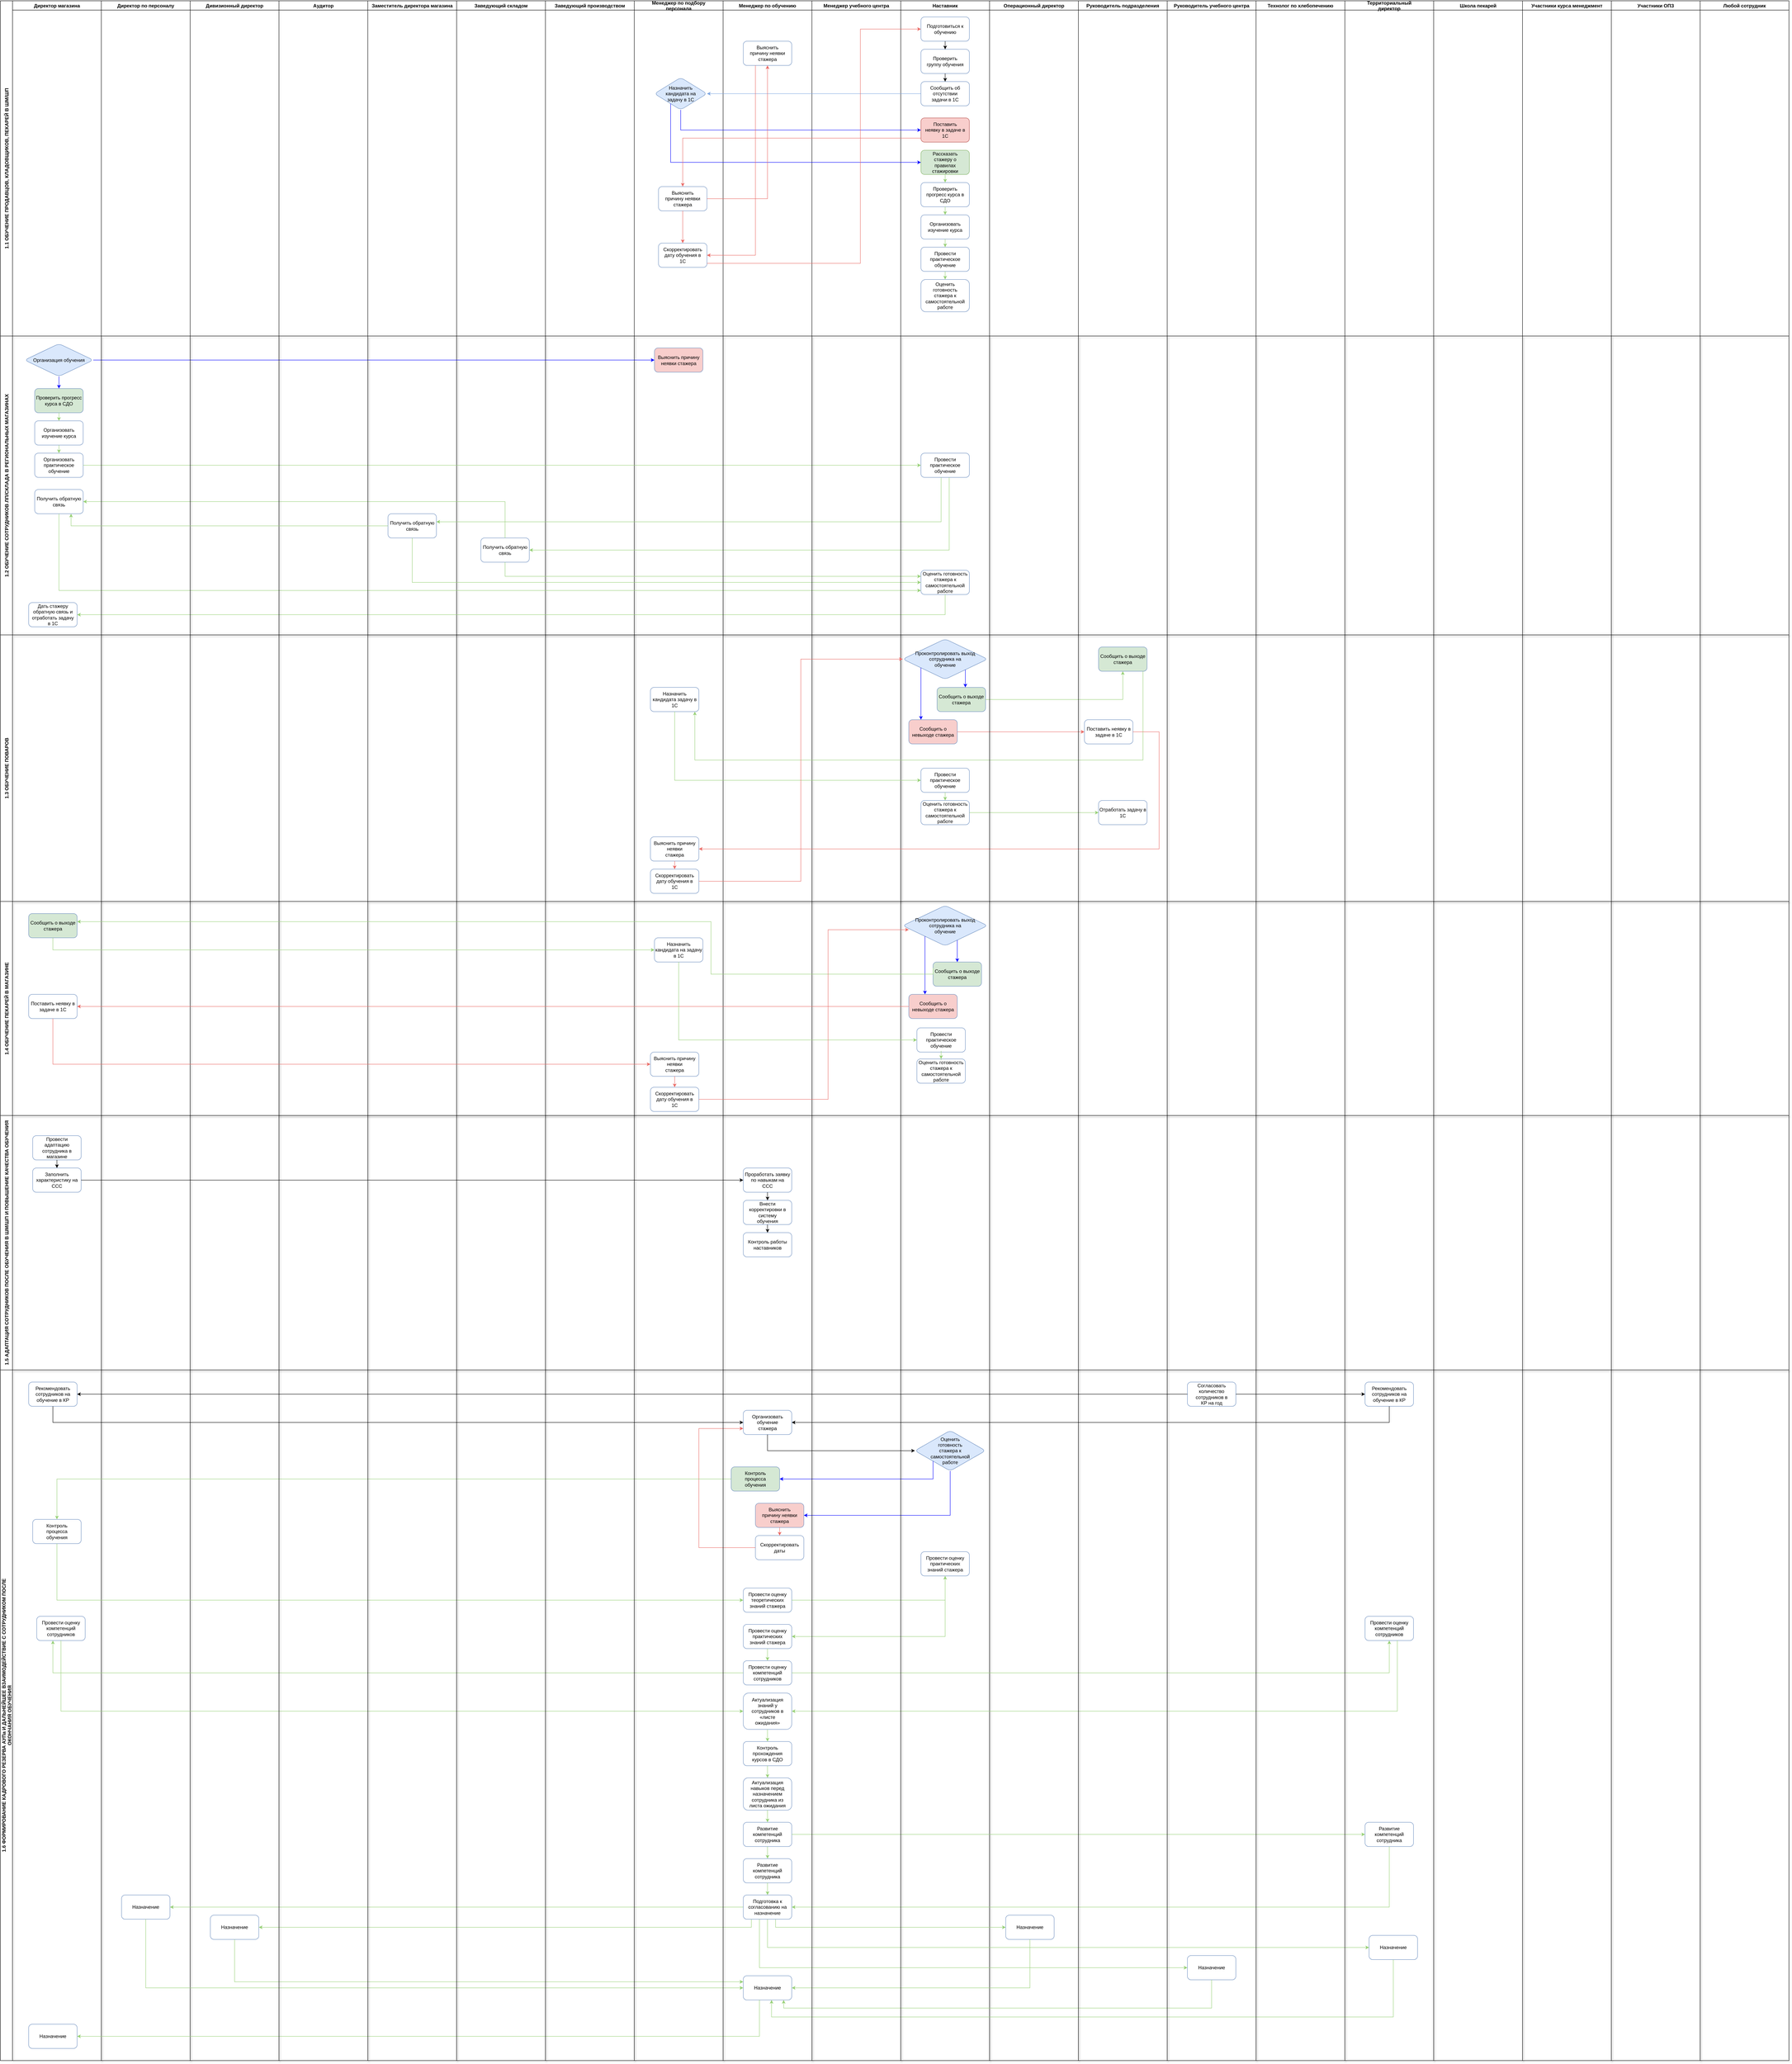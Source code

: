 <mxfile version="16.5.3" type="github">
  <diagram id="fFlEUpZXtfTeXCQbkwiQ" name="Page-1">
    <mxGraphModel dx="1391" dy="865" grid="1" gridSize="10" guides="1" tooltips="1" connect="1" arrows="1" fold="1" page="1" pageScale="1" pageWidth="827" pageHeight="1169" math="0" shadow="0">
      <root>
        <mxCell id="0" />
        <mxCell id="1" parent="0" />
        <mxCell id="eqQA4lfSKHyX5kI4RP5Z-1" value="Директор по персоналу" style="swimlane;strokeColor=#000000;" parent="1" vertex="1">
          <mxGeometry x="400" y="320" width="220" height="830" as="geometry">
            <mxRectangle x="400" y="320" width="170" height="23" as="alternateBounds" />
          </mxGeometry>
        </mxCell>
        <mxCell id="eqQA4lfSKHyX5kI4RP5Z-2" value="Дивизионный директор" style="swimlane;strokeColor=#000000;" parent="1" vertex="1">
          <mxGeometry x="620" y="320" width="220" height="830" as="geometry" />
        </mxCell>
        <mxCell id="eqQA4lfSKHyX5kI4RP5Z-3" value="Аудитор" style="swimlane;strokeColor=#000000;" parent="1" vertex="1">
          <mxGeometry x="840" y="320" width="220" height="830" as="geometry" />
        </mxCell>
        <mxCell id="eqQA4lfSKHyX5kI4RP5Z-4" value="Заместитель директора магазина" style="swimlane;strokeColor=#000000;" parent="1" vertex="1">
          <mxGeometry x="1060" y="320" width="220" height="830" as="geometry">
            <mxRectangle x="890" y="320" width="230" height="23" as="alternateBounds" />
          </mxGeometry>
        </mxCell>
        <mxCell id="eqQA4lfSKHyX5kI4RP5Z-5" value="Заведующий складом" style="swimlane;strokeColor=#000000;" parent="1" vertex="1">
          <mxGeometry x="1280" y="320" width="220" height="830" as="geometry" />
        </mxCell>
        <mxCell id="eqQA4lfSKHyX5kI4RP5Z-14" value="Директор магазина" style="swimlane;strokeColor=#000000;" parent="1" vertex="1">
          <mxGeometry x="180" y="320" width="220" height="830" as="geometry">
            <mxRectangle x="180" y="320" width="150" height="23" as="alternateBounds" />
          </mxGeometry>
        </mxCell>
        <mxCell id="eqQA4lfSKHyX5kI4RP5Z-15" value="1.1 ОБУЧЕНИЕ ПРОДАВЦОВ, КЛАДОВЩИКОВ, ПЕКАРЕЙ В ШМ/ШП" style="swimlane;horizontal=0;startSize=30;" parent="1" vertex="1">
          <mxGeometry x="150" y="320" width="30" height="830" as="geometry" />
        </mxCell>
        <mxCell id="eqQA4lfSKHyX5kI4RP5Z-19" value="Руководитель учебного центра" style="swimlane;strokeColor=#000000;" parent="1" vertex="1">
          <mxGeometry x="3040" y="320" width="220" height="830" as="geometry" />
        </mxCell>
        <mxCell id="eqQA4lfSKHyX5kI4RP5Z-226" value="Заведующий производством" style="swimlane;strokeColor=#000000;" parent="1" vertex="1">
          <mxGeometry x="1500" y="320" width="220" height="830" as="geometry" />
        </mxCell>
        <mxCell id="eqQA4lfSKHyX5kI4RP5Z-228" value="Менеджер по подбору&#xa;персонала " style="swimlane;strokeColor=#000000;" parent="1" vertex="1">
          <mxGeometry x="1720" y="320" width="220" height="830" as="geometry" />
        </mxCell>
        <mxCell id="eqQA4lfSKHyX5kI4RP5Z-254" value="&#xa;&#xa;Назначить&#xa;кандидата на&#xa;задачу в 1С&#xa;&#xa;" style="rhombus;whiteSpace=wrap;html=1;rounded=1;fillColor=#dae8fc;strokeColor=#6c8ebf;" parent="eqQA4lfSKHyX5kI4RP5Z-228" vertex="1">
          <mxGeometry x="50" y="190" width="130" height="80" as="geometry" />
        </mxCell>
        <mxCell id="eqQA4lfSKHyX5kI4RP5Z-268" value="&#xa;&#xa;Выяснить&#xa;причину неявки&#xa;стажера&#xa;&#xa;" style="whiteSpace=wrap;html=1;rounded=1;strokeColor=#6C8EBF;" parent="eqQA4lfSKHyX5kI4RP5Z-228" vertex="1">
          <mxGeometry x="60" y="460" width="120" height="60" as="geometry" />
        </mxCell>
        <mxCell id="eqQA4lfSKHyX5kI4RP5Z-229" value="Менеджер по обучению" style="swimlane;strokeColor=#000000;" parent="1" vertex="1">
          <mxGeometry x="1940" y="320" width="220" height="830" as="geometry" />
        </mxCell>
        <mxCell id="eqQA4lfSKHyX5kI4RP5Z-270" value="&#xa;&#xa;Выяснить&#xa;причину неявки&#xa;стажера&#xa;&#xa;" style="whiteSpace=wrap;html=1;rounded=1;strokeColor=#6C8EBF;" parent="eqQA4lfSKHyX5kI4RP5Z-229" vertex="1">
          <mxGeometry x="50" y="100" width="120" height="60" as="geometry" />
        </mxCell>
        <mxCell id="eqQA4lfSKHyX5kI4RP5Z-230" value="Менеджер учебного центра" style="swimlane;strokeColor=#000000;" parent="1" vertex="1">
          <mxGeometry x="2160" y="320" width="220" height="830" as="geometry" />
        </mxCell>
        <mxCell id="eqQA4lfSKHyX5kI4RP5Z-231" value="Наставник" style="swimlane;strokeColor=#000000;" parent="1" vertex="1">
          <mxGeometry x="2380" y="320" width="220" height="830" as="geometry" />
        </mxCell>
        <mxCell id="eqQA4lfSKHyX5kI4RP5Z-247" value="&#xa;&#xa;Подготовиться к&#xa;обучению&#xa;&#xa;" style="rounded=1;whiteSpace=wrap;html=1;strokeColor=#6C8EBF;" parent="eqQA4lfSKHyX5kI4RP5Z-231" vertex="1">
          <mxGeometry x="50" y="40" width="120" height="60" as="geometry" />
        </mxCell>
        <mxCell id="eqQA4lfSKHyX5kI4RP5Z-248" value="&#xa;&#xa;Проверить&#xa;группу обучения&#xa;&#xa;" style="whiteSpace=wrap;html=1;rounded=1;strokeColor=#6C8EBF;" parent="eqQA4lfSKHyX5kI4RP5Z-231" vertex="1">
          <mxGeometry x="50" y="120" width="120" height="60" as="geometry" />
        </mxCell>
        <mxCell id="eqQA4lfSKHyX5kI4RP5Z-249" value="" style="edgeStyle=orthogonalEdgeStyle;rounded=0;orthogonalLoop=1;jettySize=auto;html=1;strokeColor=#000000;" parent="eqQA4lfSKHyX5kI4RP5Z-231" source="eqQA4lfSKHyX5kI4RP5Z-247" target="eqQA4lfSKHyX5kI4RP5Z-248" edge="1">
          <mxGeometry relative="1" as="geometry" />
        </mxCell>
        <mxCell id="eqQA4lfSKHyX5kI4RP5Z-250" value="&#xa;&#xa;Сообщить об&#xa;отсутствии&#xa;задачи в 1С&#xa;&#xa;" style="whiteSpace=wrap;html=1;rounded=1;strokeColor=#6C8EBF;" parent="eqQA4lfSKHyX5kI4RP5Z-231" vertex="1">
          <mxGeometry x="50" y="200" width="120" height="60" as="geometry" />
        </mxCell>
        <mxCell id="eqQA4lfSKHyX5kI4RP5Z-251" value="" style="edgeStyle=orthogonalEdgeStyle;rounded=0;orthogonalLoop=1;jettySize=auto;html=1;strokeColor=#000000;" parent="eqQA4lfSKHyX5kI4RP5Z-231" source="eqQA4lfSKHyX5kI4RP5Z-248" target="eqQA4lfSKHyX5kI4RP5Z-250" edge="1">
          <mxGeometry relative="1" as="geometry" />
        </mxCell>
        <mxCell id="eqQA4lfSKHyX5kI4RP5Z-256" value="Поставить&lt;br&gt;неявку в задаче в&lt;br&gt;1С" style="whiteSpace=wrap;html=1;rounded=1;fillColor=#f8cecc;strokeColor=#b85450;" parent="eqQA4lfSKHyX5kI4RP5Z-231" vertex="1">
          <mxGeometry x="50" y="290" width="120" height="60" as="geometry" />
        </mxCell>
        <mxCell id="eqQA4lfSKHyX5kI4RP5Z-258" value="&#xa;&#xa;Рассказать&#xa;стажеру о&#xa;правилах&#xa;стажировки&#xa;&#xa;" style="whiteSpace=wrap;html=1;rounded=1;fillColor=#d5e8d4;strokeColor=#82b366;" parent="eqQA4lfSKHyX5kI4RP5Z-231" vertex="1">
          <mxGeometry x="50" y="370" width="120" height="60" as="geometry" />
        </mxCell>
        <mxCell id="eqQA4lfSKHyX5kI4RP5Z-260" value="Проверить&lt;br&gt;прогресс курса в&lt;br&gt;СДО" style="whiteSpace=wrap;html=1;rounded=1;strokeColor=#6C8EBF;" parent="eqQA4lfSKHyX5kI4RP5Z-231" vertex="1">
          <mxGeometry x="50" y="450" width="120" height="60" as="geometry" />
        </mxCell>
        <mxCell id="eqQA4lfSKHyX5kI4RP5Z-261" value="" style="edgeStyle=orthogonalEdgeStyle;rounded=0;orthogonalLoop=1;jettySize=auto;html=1;strokeColor=#97D077;" parent="eqQA4lfSKHyX5kI4RP5Z-231" source="eqQA4lfSKHyX5kI4RP5Z-258" target="eqQA4lfSKHyX5kI4RP5Z-260" edge="1">
          <mxGeometry relative="1" as="geometry" />
        </mxCell>
        <mxCell id="eqQA4lfSKHyX5kI4RP5Z-262" value="&#xa;&#xa;Организовать&#xa;изучение курса&#xa;&#xa;" style="whiteSpace=wrap;html=1;rounded=1;strokeColor=#6C8EBF;" parent="eqQA4lfSKHyX5kI4RP5Z-231" vertex="1">
          <mxGeometry x="50" y="530" width="120" height="60" as="geometry" />
        </mxCell>
        <mxCell id="eqQA4lfSKHyX5kI4RP5Z-263" value="" style="edgeStyle=orthogonalEdgeStyle;rounded=0;orthogonalLoop=1;jettySize=auto;html=1;strokeColor=#97D077;" parent="eqQA4lfSKHyX5kI4RP5Z-231" source="eqQA4lfSKHyX5kI4RP5Z-260" target="eqQA4lfSKHyX5kI4RP5Z-262" edge="1">
          <mxGeometry relative="1" as="geometry" />
        </mxCell>
        <mxCell id="eqQA4lfSKHyX5kI4RP5Z-264" value="&#xa;&#xa;Провести&#xa;практическое&#xa;обучение&#xa;&#xa;" style="whiteSpace=wrap;html=1;rounded=1;strokeColor=#6C8EBF;" parent="eqQA4lfSKHyX5kI4RP5Z-231" vertex="1">
          <mxGeometry x="50" y="610" width="120" height="60" as="geometry" />
        </mxCell>
        <mxCell id="eqQA4lfSKHyX5kI4RP5Z-265" value="" style="edgeStyle=orthogonalEdgeStyle;rounded=0;orthogonalLoop=1;jettySize=auto;html=1;strokeColor=#97D077;" parent="eqQA4lfSKHyX5kI4RP5Z-231" source="eqQA4lfSKHyX5kI4RP5Z-262" target="eqQA4lfSKHyX5kI4RP5Z-264" edge="1">
          <mxGeometry relative="1" as="geometry" />
        </mxCell>
        <mxCell id="eqQA4lfSKHyX5kI4RP5Z-266" value="&#xa;&#xa;Оценить&#xa;готовность&#xa;стажера к&#xa;самостоятельной&#xa;работе&#xa;&#xa;" style="whiteSpace=wrap;html=1;rounded=1;strokeColor=#6C8EBF;" parent="eqQA4lfSKHyX5kI4RP5Z-231" vertex="1">
          <mxGeometry x="50" y="690" width="120" height="80" as="geometry" />
        </mxCell>
        <mxCell id="eqQA4lfSKHyX5kI4RP5Z-267" value="" style="edgeStyle=orthogonalEdgeStyle;rounded=0;orthogonalLoop=1;jettySize=auto;html=1;strokeColor=#97D077;" parent="eqQA4lfSKHyX5kI4RP5Z-231" source="eqQA4lfSKHyX5kI4RP5Z-264" target="eqQA4lfSKHyX5kI4RP5Z-266" edge="1">
          <mxGeometry relative="1" as="geometry" />
        </mxCell>
        <mxCell id="eqQA4lfSKHyX5kI4RP5Z-232" value="Операционный директор" style="swimlane;strokeColor=#000000;" parent="1" vertex="1">
          <mxGeometry x="2600" y="320" width="220" height="830" as="geometry" />
        </mxCell>
        <mxCell id="eqQA4lfSKHyX5kI4RP5Z-20" value="Руководитель подразделения" style="swimlane;strokeColor=#000000;" parent="1" vertex="1">
          <mxGeometry x="2820" y="320" width="220" height="830" as="geometry" />
        </mxCell>
        <mxCell id="eqQA4lfSKHyX5kI4RP5Z-45" value="Технолог по хлебопечению" style="swimlane;strokeColor=#000000;" parent="1" vertex="1">
          <mxGeometry x="3260" y="320" width="220" height="830" as="geometry" />
        </mxCell>
        <mxCell id="eqQA4lfSKHyX5kI4RP5Z-235" value="Территориальный&#xa;директор" style="swimlane;strokeColor=#000000;" parent="1" vertex="1">
          <mxGeometry x="3480" y="320" width="220" height="830" as="geometry" />
        </mxCell>
        <mxCell id="eqQA4lfSKHyX5kI4RP5Z-236" value="Школа пекарей" style="swimlane;strokeColor=#000000;" parent="1" vertex="1">
          <mxGeometry x="3700" y="320" width="220" height="830" as="geometry" />
        </mxCell>
        <mxCell id="eqQA4lfSKHyX5kI4RP5Z-237" value="Участники курса менеджмент" style="swimlane;strokeColor=#000000;" parent="1" vertex="1">
          <mxGeometry x="3920" y="320" width="220" height="830" as="geometry" />
        </mxCell>
        <mxCell id="eqQA4lfSKHyX5kI4RP5Z-238" value="Участники ОПЗ" style="swimlane;strokeColor=#000000;" parent="1" vertex="1">
          <mxGeometry x="4140" y="320" width="220" height="830" as="geometry" />
        </mxCell>
        <mxCell id="eqQA4lfSKHyX5kI4RP5Z-239" value="Любой сотрудник" style="swimlane;strokeColor=#000000;" parent="1" vertex="1">
          <mxGeometry x="4360" y="320" width="220" height="830" as="geometry" />
        </mxCell>
        <mxCell id="eqQA4lfSKHyX5kI4RP5Z-255" value="" style="edgeStyle=orthogonalEdgeStyle;rounded=0;orthogonalLoop=1;jettySize=auto;html=1;strokeColor=#7EA6E0;" parent="1" source="eqQA4lfSKHyX5kI4RP5Z-250" target="eqQA4lfSKHyX5kI4RP5Z-254" edge="1">
          <mxGeometry relative="1" as="geometry" />
        </mxCell>
        <mxCell id="eqQA4lfSKHyX5kI4RP5Z-257" value="" style="edgeStyle=orthogonalEdgeStyle;rounded=0;orthogonalLoop=1;jettySize=auto;html=1;strokeColor=#0000FF;" parent="1" source="eqQA4lfSKHyX5kI4RP5Z-254" target="eqQA4lfSKHyX5kI4RP5Z-256" edge="1">
          <mxGeometry relative="1" as="geometry">
            <Array as="points">
              <mxPoint x="1835" y="640" />
            </Array>
          </mxGeometry>
        </mxCell>
        <mxCell id="eqQA4lfSKHyX5kI4RP5Z-259" value="" style="edgeStyle=orthogonalEdgeStyle;rounded=0;orthogonalLoop=1;jettySize=auto;html=1;strokeColor=#0000FF;" parent="1" source="eqQA4lfSKHyX5kI4RP5Z-254" target="eqQA4lfSKHyX5kI4RP5Z-258" edge="1">
          <mxGeometry relative="1" as="geometry">
            <Array as="points">
              <mxPoint x="1810" y="720" />
            </Array>
          </mxGeometry>
        </mxCell>
        <mxCell id="eqQA4lfSKHyX5kI4RP5Z-269" value="" style="edgeStyle=orthogonalEdgeStyle;rounded=0;orthogonalLoop=1;jettySize=auto;html=1;strokeColor=#EA6B66;" parent="1" source="eqQA4lfSKHyX5kI4RP5Z-256" target="eqQA4lfSKHyX5kI4RP5Z-268" edge="1">
          <mxGeometry relative="1" as="geometry">
            <Array as="points">
              <mxPoint x="1840" y="660" />
            </Array>
          </mxGeometry>
        </mxCell>
        <mxCell id="eqQA4lfSKHyX5kI4RP5Z-271" value="" style="edgeStyle=orthogonalEdgeStyle;rounded=0;orthogonalLoop=1;jettySize=auto;html=1;strokeColor=#EA6B66;exitX=1;exitY=0.5;exitDx=0;exitDy=0;" parent="1" source="eqQA4lfSKHyX5kI4RP5Z-268" target="eqQA4lfSKHyX5kI4RP5Z-270" edge="1">
          <mxGeometry relative="1" as="geometry">
            <Array as="points">
              <mxPoint x="2050" y="810" />
            </Array>
          </mxGeometry>
        </mxCell>
        <mxCell id="eqQA4lfSKHyX5kI4RP5Z-277" value="" style="edgeStyle=orthogonalEdgeStyle;rounded=0;orthogonalLoop=1;jettySize=auto;html=1;strokeColor=#EA6B66;entryX=0;entryY=0.5;entryDx=0;entryDy=0;" parent="1" source="eqQA4lfSKHyX5kI4RP5Z-272" target="eqQA4lfSKHyX5kI4RP5Z-247" edge="1">
          <mxGeometry relative="1" as="geometry">
            <mxPoint x="1840" y="1060" as="targetPoint" />
            <Array as="points">
              <mxPoint x="2280" y="970" />
              <mxPoint x="2280" y="390" />
            </Array>
          </mxGeometry>
        </mxCell>
        <mxCell id="eqQA4lfSKHyX5kI4RP5Z-272" value="Скорректировать&lt;br&gt;дату обучения в&lt;br&gt;1С" style="whiteSpace=wrap;html=1;rounded=1;strokeColor=#6C8EBF;" parent="1" vertex="1">
          <mxGeometry x="1780" y="920" width="120" height="60" as="geometry" />
        </mxCell>
        <mxCell id="eqQA4lfSKHyX5kI4RP5Z-273" value="" style="edgeStyle=orthogonalEdgeStyle;rounded=0;orthogonalLoop=1;jettySize=auto;html=1;strokeColor=#EA6B66;" parent="1" source="eqQA4lfSKHyX5kI4RP5Z-268" target="eqQA4lfSKHyX5kI4RP5Z-272" edge="1">
          <mxGeometry relative="1" as="geometry" />
        </mxCell>
        <mxCell id="eqQA4lfSKHyX5kI4RP5Z-275" value="" style="edgeStyle=orthogonalEdgeStyle;rounded=0;orthogonalLoop=1;jettySize=auto;html=1;strokeColor=#EA6B66;entryX=1;entryY=0.5;entryDx=0;entryDy=0;" parent="1" source="eqQA4lfSKHyX5kI4RP5Z-270" target="eqQA4lfSKHyX5kI4RP5Z-272" edge="1">
          <mxGeometry relative="1" as="geometry">
            <mxPoint x="2050" y="560" as="targetPoint" />
            <Array as="points">
              <mxPoint x="2020" y="950" />
            </Array>
          </mxGeometry>
        </mxCell>
        <mxCell id="eqQA4lfSKHyX5kI4RP5Z-278" value="1.2 ОБУЧЕНИЕ СОТРУДНИКОВ ЛП/СКЛАДА В РЕГИОНАЛЬНЫХ МАГАЗИНАХ" style="swimlane;horizontal=0;startSize=30;" parent="1" vertex="1">
          <mxGeometry x="150" y="1150" width="30" height="740" as="geometry" />
        </mxCell>
        <mxCell id="eqQA4lfSKHyX5kI4RP5Z-280" value="" style="swimlane;startSize=0;shadow=1;strokeColor=#000000;" parent="1" vertex="1">
          <mxGeometry x="180" y="1150" width="220" height="740" as="geometry" />
        </mxCell>
        <mxCell id="eqQA4lfSKHyX5kI4RP5Z-290" value="&#xa;&#xa;Организация обучения&#xa;&#xa;" style="rhombus;whiteSpace=wrap;html=1;rounded=1;fillColor=#dae8fc;strokeColor=#6c8ebf;" parent="eqQA4lfSKHyX5kI4RP5Z-280" vertex="1">
          <mxGeometry x="30" y="19" width="170" height="81" as="geometry" />
        </mxCell>
        <mxCell id="eqQA4lfSKHyX5kI4RP5Z-291" value="&#xa;&#xa;Проверить прогресс курса в СДО&#xa;&#xa;" style="whiteSpace=wrap;html=1;fillColor=#D5E8D4;strokeColor=#6c8ebf;rounded=1;" parent="eqQA4lfSKHyX5kI4RP5Z-280" vertex="1">
          <mxGeometry x="55" y="130" width="120" height="60" as="geometry" />
        </mxCell>
        <mxCell id="eqQA4lfSKHyX5kI4RP5Z-292" value="" style="edgeStyle=orthogonalEdgeStyle;rounded=0;orthogonalLoop=1;jettySize=auto;html=1;strokeColor=#0000FF;" parent="eqQA4lfSKHyX5kI4RP5Z-280" source="eqQA4lfSKHyX5kI4RP5Z-290" target="eqQA4lfSKHyX5kI4RP5Z-291" edge="1">
          <mxGeometry relative="1" as="geometry" />
        </mxCell>
        <mxCell id="eqQA4lfSKHyX5kI4RP5Z-295" value="&#xa;&#xa;Организовать изучение курса&#xa;&#xa;" style="whiteSpace=wrap;html=1;fillColor=#FFFFFF;strokeColor=#6c8ebf;rounded=1;" parent="eqQA4lfSKHyX5kI4RP5Z-280" vertex="1">
          <mxGeometry x="55" y="210" width="120" height="60" as="geometry" />
        </mxCell>
        <mxCell id="eqQA4lfSKHyX5kI4RP5Z-296" value="" style="edgeStyle=orthogonalEdgeStyle;rounded=0;orthogonalLoop=1;jettySize=auto;html=1;strokeColor=#97D077;" parent="eqQA4lfSKHyX5kI4RP5Z-280" source="eqQA4lfSKHyX5kI4RP5Z-291" target="eqQA4lfSKHyX5kI4RP5Z-295" edge="1">
          <mxGeometry relative="1" as="geometry" />
        </mxCell>
        <mxCell id="eqQA4lfSKHyX5kI4RP5Z-297" value="&#xa;&#xa;Организовать&#xa;практическое обучение&#xa;&#xa;" style="whiteSpace=wrap;html=1;fillColor=#FFFFFF;strokeColor=#6c8ebf;rounded=1;" parent="eqQA4lfSKHyX5kI4RP5Z-280" vertex="1">
          <mxGeometry x="55" y="290" width="120" height="60" as="geometry" />
        </mxCell>
        <mxCell id="eqQA4lfSKHyX5kI4RP5Z-298" value="" style="edgeStyle=orthogonalEdgeStyle;rounded=0;orthogonalLoop=1;jettySize=auto;html=1;strokeColor=#97D077;" parent="eqQA4lfSKHyX5kI4RP5Z-280" source="eqQA4lfSKHyX5kI4RP5Z-295" target="eqQA4lfSKHyX5kI4RP5Z-297" edge="1">
          <mxGeometry relative="1" as="geometry" />
        </mxCell>
        <mxCell id="eqQA4lfSKHyX5kI4RP5Z-301" value="&#xa;&#xa;Получить обратную связь&#xa;&#xa;" style="whiteSpace=wrap;html=1;fillColor=#FFFFFF;strokeColor=#6c8ebf;rounded=1;" parent="eqQA4lfSKHyX5kI4RP5Z-280" vertex="1">
          <mxGeometry x="55" y="380" width="120" height="60" as="geometry" />
        </mxCell>
        <mxCell id="eqQA4lfSKHyX5kI4RP5Z-315" value="&#xa;&#xa;Дать стажеру обратную связь и&#xa;отработать задачу&#xa;в 1С&#xa;&#xa;" style="whiteSpace=wrap;html=1;fillColor=#FFFFFF;strokeColor=#6c8ebf;rounded=1;" parent="eqQA4lfSKHyX5kI4RP5Z-280" vertex="1">
          <mxGeometry x="40" y="660" width="120" height="60" as="geometry" />
        </mxCell>
        <mxCell id="eqQA4lfSKHyX5kI4RP5Z-281" value="" style="swimlane;startSize=0;shadow=1;strokeColor=#000000;" parent="1" vertex="1">
          <mxGeometry x="2380" y="1150" width="220" height="740" as="geometry">
            <mxRectangle x="2380" y="1150" width="50" height="40" as="alternateBounds" />
          </mxGeometry>
        </mxCell>
        <mxCell id="eqQA4lfSKHyX5kI4RP5Z-299" value="&#xa;&#xa;Провести практическое обучение&#xa;&#xa;" style="whiteSpace=wrap;html=1;fillColor=#FFFFFF;strokeColor=#6c8ebf;rounded=1;" parent="eqQA4lfSKHyX5kI4RP5Z-281" vertex="1">
          <mxGeometry x="50" y="290" width="120" height="60" as="geometry" />
        </mxCell>
        <mxCell id="eqQA4lfSKHyX5kI4RP5Z-307" value="&#xa;&#xa;Оценить готовность стажера к&#xa;самостоятельной&#xa;работе&#xa;&#xa;" style="whiteSpace=wrap;html=1;fillColor=#FFFFFF;strokeColor=#6c8ebf;rounded=1;" parent="eqQA4lfSKHyX5kI4RP5Z-281" vertex="1">
          <mxGeometry x="50" y="580" width="120" height="60" as="geometry" />
        </mxCell>
        <mxCell id="eqQA4lfSKHyX5kI4RP5Z-282" value="" style="swimlane;startSize=0;shadow=1;strokeColor=#000000;" parent="1" vertex="1">
          <mxGeometry x="1060" y="1150" width="220" height="740" as="geometry" />
        </mxCell>
        <mxCell id="eqQA4lfSKHyX5kI4RP5Z-303" value="&#xa;&#xa;Получить обратную связь&#xa;&#xa;" style="whiteSpace=wrap;html=1;fillColor=#FFFFFF;strokeColor=#6c8ebf;rounded=1;" parent="eqQA4lfSKHyX5kI4RP5Z-282" vertex="1">
          <mxGeometry x="50" y="440" width="120" height="60" as="geometry" />
        </mxCell>
        <mxCell id="eqQA4lfSKHyX5kI4RP5Z-283" value="" style="swimlane;startSize=0;shadow=1;strokeColor=#000000;" parent="1" vertex="1">
          <mxGeometry x="1280" y="1150" width="220" height="740" as="geometry" />
        </mxCell>
        <mxCell id="eqQA4lfSKHyX5kI4RP5Z-305" value="&#xa;&#xa;Получить обратную связь&#xa;&#xa;" style="whiteSpace=wrap;html=1;fillColor=#FFFFFF;strokeColor=#6c8ebf;rounded=1;" parent="eqQA4lfSKHyX5kI4RP5Z-283" vertex="1">
          <mxGeometry x="60" y="500" width="120" height="60" as="geometry" />
        </mxCell>
        <mxCell id="eqQA4lfSKHyX5kI4RP5Z-284" value="" style="swimlane;startSize=0;shadow=1;strokeColor=#000000;" parent="1" vertex="1">
          <mxGeometry x="1720" y="1150" width="220" height="740" as="geometry" />
        </mxCell>
        <mxCell id="eqQA4lfSKHyX5kI4RP5Z-285" value="" style="swimlane;startSize=0;shadow=1;strokeColor=#000000;" parent="eqQA4lfSKHyX5kI4RP5Z-284" vertex="1">
          <mxGeometry x="-220" width="220" height="740" as="geometry" />
        </mxCell>
        <mxCell id="eqQA4lfSKHyX5kI4RP5Z-293" value="&#xa;&#xa;Выяснить причину&#xa;неявки стажера&#xa;&#xa;" style="whiteSpace=wrap;html=1;fillColor=#F8CECC;strokeColor=#6c8ebf;rounded=1;" parent="eqQA4lfSKHyX5kI4RP5Z-284" vertex="1">
          <mxGeometry x="50" y="29.5" width="120" height="60" as="geometry" />
        </mxCell>
        <mxCell id="eqQA4lfSKHyX5kI4RP5Z-294" value="" style="edgeStyle=orthogonalEdgeStyle;rounded=0;orthogonalLoop=1;jettySize=auto;html=1;strokeColor=#0000FF;" parent="1" source="eqQA4lfSKHyX5kI4RP5Z-290" target="eqQA4lfSKHyX5kI4RP5Z-293" edge="1">
          <mxGeometry relative="1" as="geometry" />
        </mxCell>
        <mxCell id="eqQA4lfSKHyX5kI4RP5Z-300" value="" style="edgeStyle=orthogonalEdgeStyle;rounded=0;orthogonalLoop=1;jettySize=auto;html=1;strokeColor=#97D077;" parent="1" source="eqQA4lfSKHyX5kI4RP5Z-297" target="eqQA4lfSKHyX5kI4RP5Z-299" edge="1">
          <mxGeometry relative="1" as="geometry" />
        </mxCell>
        <mxCell id="eqQA4lfSKHyX5kI4RP5Z-302" value="" style="edgeStyle=orthogonalEdgeStyle;rounded=0;orthogonalLoop=1;jettySize=auto;html=1;strokeColor=#97D077;startArrow=none;" parent="1" target="eqQA4lfSKHyX5kI4RP5Z-301" edge="1">
          <mxGeometry relative="1" as="geometry">
            <Array as="points">
              <mxPoint x="560" y="1560" />
              <mxPoint x="560" y="1560" />
            </Array>
            <mxPoint x="860" y="1560" as="sourcePoint" />
          </mxGeometry>
        </mxCell>
        <mxCell id="eqQA4lfSKHyX5kI4RP5Z-304" value="" style="edgeStyle=orthogonalEdgeStyle;rounded=0;orthogonalLoop=1;jettySize=auto;html=1;strokeColor=#97D077;" parent="1" source="eqQA4lfSKHyX5kI4RP5Z-299" target="eqQA4lfSKHyX5kI4RP5Z-303" edge="1">
          <mxGeometry relative="1" as="geometry">
            <Array as="points">
              <mxPoint x="2480" y="1610" />
            </Array>
          </mxGeometry>
        </mxCell>
        <mxCell id="eqQA4lfSKHyX5kI4RP5Z-306" value="" style="edgeStyle=orthogonalEdgeStyle;rounded=0;orthogonalLoop=1;jettySize=auto;html=1;strokeColor=#97D077;" parent="1" source="eqQA4lfSKHyX5kI4RP5Z-299" target="eqQA4lfSKHyX5kI4RP5Z-305" edge="1">
          <mxGeometry relative="1" as="geometry">
            <Array as="points">
              <mxPoint x="2500" y="1680" />
            </Array>
          </mxGeometry>
        </mxCell>
        <mxCell id="eqQA4lfSKHyX5kI4RP5Z-308" value="" style="edgeStyle=orthogonalEdgeStyle;rounded=0;orthogonalLoop=1;jettySize=auto;html=1;strokeColor=#97D077;" parent="1" source="eqQA4lfSKHyX5kI4RP5Z-301" target="eqQA4lfSKHyX5kI4RP5Z-307" edge="1">
          <mxGeometry relative="1" as="geometry">
            <Array as="points">
              <mxPoint x="295" y="1780" />
            </Array>
          </mxGeometry>
        </mxCell>
        <mxCell id="eqQA4lfSKHyX5kI4RP5Z-310" value="" style="edgeStyle=orthogonalEdgeStyle;rounded=0;orthogonalLoop=1;jettySize=auto;html=1;strokeColor=#97D077;entryX=0;entryY=0.5;entryDx=0;entryDy=0;" parent="1" source="eqQA4lfSKHyX5kI4RP5Z-303" target="eqQA4lfSKHyX5kI4RP5Z-307" edge="1">
          <mxGeometry relative="1" as="geometry">
            <mxPoint x="1170" y="1730" as="targetPoint" />
            <Array as="points">
              <mxPoint x="1170" y="1760" />
            </Array>
          </mxGeometry>
        </mxCell>
        <mxCell id="eqQA4lfSKHyX5kI4RP5Z-314" value="" style="edgeStyle=orthogonalEdgeStyle;rounded=0;orthogonalLoop=1;jettySize=auto;html=1;strokeColor=#97D077;entryX=0;entryY=0.25;entryDx=0;entryDy=0;" parent="1" source="eqQA4lfSKHyX5kI4RP5Z-305" target="eqQA4lfSKHyX5kI4RP5Z-307" edge="1">
          <mxGeometry relative="1" as="geometry">
            <mxPoint x="1400" y="1790" as="targetPoint" />
            <Array as="points">
              <mxPoint x="1400" y="1745" />
            </Array>
          </mxGeometry>
        </mxCell>
        <mxCell id="eqQA4lfSKHyX5kI4RP5Z-316" value="" style="edgeStyle=orthogonalEdgeStyle;rounded=0;orthogonalLoop=1;jettySize=auto;html=1;strokeColor=#97D077;" parent="1" source="eqQA4lfSKHyX5kI4RP5Z-307" target="eqQA4lfSKHyX5kI4RP5Z-315" edge="1">
          <mxGeometry relative="1" as="geometry">
            <Array as="points">
              <mxPoint x="2490" y="1840" />
            </Array>
          </mxGeometry>
        </mxCell>
        <mxCell id="eqQA4lfSKHyX5kI4RP5Z-317" value="" style="swimlane;startSize=0;shadow=1;strokeColor=#000000;" parent="1" vertex="1">
          <mxGeometry x="400" y="1150" width="220" height="740" as="geometry" />
        </mxCell>
        <mxCell id="eqQA4lfSKHyX5kI4RP5Z-318" value="" style="swimlane;startSize=0;shadow=1;strokeColor=#000000;" parent="1" vertex="1">
          <mxGeometry x="620" y="1150" width="220" height="740" as="geometry" />
        </mxCell>
        <mxCell id="eqQA4lfSKHyX5kI4RP5Z-319" value="" style="edgeStyle=orthogonalEdgeStyle;rounded=0;orthogonalLoop=1;jettySize=auto;html=1;strokeColor=#97D077;endArrow=none;exitX=0.5;exitY=0;exitDx=0;exitDy=0;" parent="1" source="eqQA4lfSKHyX5kI4RP5Z-305" target="eqQA4lfSKHyX5kI4RP5Z-318" edge="1">
          <mxGeometry relative="1" as="geometry">
            <mxPoint x="2460" y="1500" as="sourcePoint" />
            <mxPoint x="355" y="1560" as="targetPoint" />
            <Array as="points">
              <mxPoint x="1400" y="1560" />
            </Array>
          </mxGeometry>
        </mxCell>
        <mxCell id="eqQA4lfSKHyX5kI4RP5Z-320" value="" style="swimlane;startSize=0;shadow=1;strokeColor=#000000;" parent="1" vertex="1">
          <mxGeometry x="840" y="1150" width="220" height="740" as="geometry" />
        </mxCell>
        <mxCell id="eqQA4lfSKHyX5kI4RP5Z-321" value="" style="swimlane;startSize=0;shadow=1;strokeColor=#000000;" parent="1" vertex="1">
          <mxGeometry x="1940" y="1150" width="220" height="740" as="geometry" />
        </mxCell>
        <mxCell id="eqQA4lfSKHyX5kI4RP5Z-322" value="" style="swimlane;startSize=0;shadow=1;strokeColor=#000000;" parent="1" vertex="1">
          <mxGeometry x="2160" y="1150" width="220" height="740" as="geometry" />
        </mxCell>
        <mxCell id="eqQA4lfSKHyX5kI4RP5Z-323" value="" style="swimlane;startSize=0;shadow=1;strokeColor=#000000;" parent="1" vertex="1">
          <mxGeometry x="2600" y="1150" width="220" height="740" as="geometry" />
        </mxCell>
        <mxCell id="eqQA4lfSKHyX5kI4RP5Z-324" value="" style="swimlane;startSize=0;shadow=1;strokeColor=#000000;" parent="1" vertex="1">
          <mxGeometry x="2820" y="1150" width="220" height="740" as="geometry" />
        </mxCell>
        <mxCell id="eqQA4lfSKHyX5kI4RP5Z-325" value="" style="swimlane;startSize=0;shadow=1;strokeColor=#000000;" parent="1" vertex="1">
          <mxGeometry x="3040" y="1150" width="220" height="740" as="geometry" />
        </mxCell>
        <mxCell id="eqQA4lfSKHyX5kI4RP5Z-326" value="" style="swimlane;startSize=0;shadow=1;strokeColor=#000000;" parent="1" vertex="1">
          <mxGeometry x="3260" y="1150" width="220" height="740" as="geometry" />
        </mxCell>
        <mxCell id="eqQA4lfSKHyX5kI4RP5Z-327" value="" style="swimlane;startSize=0;shadow=1;strokeColor=#000000;" parent="1" vertex="1">
          <mxGeometry x="3480" y="1150" width="220" height="740" as="geometry" />
        </mxCell>
        <mxCell id="eqQA4lfSKHyX5kI4RP5Z-328" value="" style="swimlane;startSize=0;shadow=1;strokeColor=#000000;" parent="1" vertex="1">
          <mxGeometry x="3700" y="1150" width="220" height="740" as="geometry" />
        </mxCell>
        <mxCell id="eqQA4lfSKHyX5kI4RP5Z-329" value="" style="swimlane;startSize=0;shadow=1;strokeColor=#000000;" parent="1" vertex="1">
          <mxGeometry x="3920" y="1150" width="220" height="740" as="geometry" />
        </mxCell>
        <mxCell id="eqQA4lfSKHyX5kI4RP5Z-330" value="" style="swimlane;startSize=0;shadow=1;strokeColor=#000000;" parent="1" vertex="1">
          <mxGeometry x="4140" y="1150" width="220" height="740" as="geometry" />
        </mxCell>
        <mxCell id="eqQA4lfSKHyX5kI4RP5Z-331" value="" style="swimlane;startSize=0;shadow=1;strokeColor=#000000;" parent="1" vertex="1">
          <mxGeometry x="4360" y="1150" width="220" height="740" as="geometry" />
        </mxCell>
        <mxCell id="eqQA4lfSKHyX5kI4RP5Z-332" value="1.3 ОБУЧЕНИЕ ПОВАРОВ" style="swimlane;horizontal=0;startSize=30;" parent="1" vertex="1">
          <mxGeometry x="150" y="1890" width="30" height="660" as="geometry" />
        </mxCell>
        <mxCell id="eqQA4lfSKHyX5kI4RP5Z-333" value="" style="swimlane;startSize=0;shadow=1;strokeColor=#000000;" parent="1" vertex="1">
          <mxGeometry x="2380" y="1890" width="220" height="660" as="geometry" />
        </mxCell>
        <mxCell id="eqQA4lfSKHyX5kI4RP5Z-337" value="Проконтролировать выход сотрудника на&lt;br&gt;обучение" style="rhombus;whiteSpace=wrap;html=1;rounded=1;fillColor=#dae8fc;strokeColor=#6c8ebf;" parent="eqQA4lfSKHyX5kI4RP5Z-333" vertex="1">
          <mxGeometry x="5" y="10" width="210" height="100" as="geometry" />
        </mxCell>
        <mxCell id="eqQA4lfSKHyX5kI4RP5Z-339" value="&#xa;&#xa;Сообщить о выходе стажера&#xa;&#xa;" style="whiteSpace=wrap;html=1;fillColor=#D5E8D4;strokeColor=#6c8ebf;rounded=1;" parent="eqQA4lfSKHyX5kI4RP5Z-333" vertex="1">
          <mxGeometry x="90" y="130" width="120" height="60" as="geometry" />
        </mxCell>
        <mxCell id="eqQA4lfSKHyX5kI4RP5Z-340" value="" style="edgeStyle=orthogonalEdgeStyle;rounded=0;orthogonalLoop=1;jettySize=auto;html=1;strokeColor=#0000FF;" parent="eqQA4lfSKHyX5kI4RP5Z-333" source="eqQA4lfSKHyX5kI4RP5Z-337" target="eqQA4lfSKHyX5kI4RP5Z-339" edge="1">
          <mxGeometry relative="1" as="geometry">
            <Array as="points">
              <mxPoint x="160" y="120" />
              <mxPoint x="160" y="120" />
            </Array>
          </mxGeometry>
        </mxCell>
        <mxCell id="eqQA4lfSKHyX5kI4RP5Z-343" value="Сообщить о невыходе стажера" style="whiteSpace=wrap;html=1;fillColor=#F8CECC;strokeColor=#6c8ebf;rounded=1;" parent="eqQA4lfSKHyX5kI4RP5Z-333" vertex="1">
          <mxGeometry x="20" y="210" width="120" height="60" as="geometry" />
        </mxCell>
        <mxCell id="eqQA4lfSKHyX5kI4RP5Z-344" value="" style="edgeStyle=orthogonalEdgeStyle;rounded=0;orthogonalLoop=1;jettySize=auto;html=1;strokeColor=#0000FF;fillColor=#EA6B66;" parent="eqQA4lfSKHyX5kI4RP5Z-333" source="eqQA4lfSKHyX5kI4RP5Z-337" target="eqQA4lfSKHyX5kI4RP5Z-343" edge="1">
          <mxGeometry relative="1" as="geometry">
            <Array as="points">
              <mxPoint x="50" y="170" />
              <mxPoint x="50" y="170" />
            </Array>
          </mxGeometry>
        </mxCell>
        <mxCell id="eqQA4lfSKHyX5kI4RP5Z-351" value="&#xa;&#xa;Провести практическое обучение&#xa;&#xa;" style="whiteSpace=wrap;html=1;fillColor=#FFFFFF;strokeColor=#6c8ebf;rounded=1;" parent="eqQA4lfSKHyX5kI4RP5Z-333" vertex="1">
          <mxGeometry x="50" y="330" width="120" height="60" as="geometry" />
        </mxCell>
        <mxCell id="eqQA4lfSKHyX5kI4RP5Z-353" value="&#xa;&#xa;Оценить готовность стажера к&#xa;самостоятельной&#xa;работе&#xa;&#xa;" style="whiteSpace=wrap;html=1;fillColor=#FFFFFF;strokeColor=#6c8ebf;rounded=1;" parent="eqQA4lfSKHyX5kI4RP5Z-333" vertex="1">
          <mxGeometry x="50" y="410" width="120" height="60" as="geometry" />
        </mxCell>
        <mxCell id="eqQA4lfSKHyX5kI4RP5Z-354" value="" style="edgeStyle=orthogonalEdgeStyle;rounded=0;orthogonalLoop=1;jettySize=auto;html=1;strokeColor=#97D077;fillColor=#EA6B66;" parent="eqQA4lfSKHyX5kI4RP5Z-333" source="eqQA4lfSKHyX5kI4RP5Z-351" target="eqQA4lfSKHyX5kI4RP5Z-353" edge="1">
          <mxGeometry relative="1" as="geometry" />
        </mxCell>
        <mxCell id="eqQA4lfSKHyX5kI4RP5Z-334" value="" style="swimlane;startSize=0;shadow=1;strokeColor=#000000;" parent="1" vertex="1">
          <mxGeometry x="2820" y="1890" width="220" height="660" as="geometry" />
        </mxCell>
        <mxCell id="eqQA4lfSKHyX5kI4RP5Z-341" value="&#xa;&#xa;Сообщить о выходе стажера&#xa;&#xa;" style="whiteSpace=wrap;html=1;fillColor=#D5E8D4;strokeColor=#6c8ebf;rounded=1;" parent="eqQA4lfSKHyX5kI4RP5Z-334" vertex="1">
          <mxGeometry x="50" y="30" width="120" height="60" as="geometry" />
        </mxCell>
        <mxCell id="eqQA4lfSKHyX5kI4RP5Z-349" value="&#xa;&#xa;Поставить неявку в задаче в 1С&#xa;&#xa;" style="whiteSpace=wrap;html=1;fillColor=#FFFFFF;strokeColor=#6c8ebf;rounded=1;" parent="eqQA4lfSKHyX5kI4RP5Z-334" vertex="1">
          <mxGeometry x="15" y="210" width="120" height="60" as="geometry" />
        </mxCell>
        <mxCell id="eqQA4lfSKHyX5kI4RP5Z-355" value="&#xa;&#xa;Отработать задачу в 1С&#xa;&#xa;" style="whiteSpace=wrap;html=1;fillColor=#FFFFFF;strokeColor=#6c8ebf;rounded=1;" parent="eqQA4lfSKHyX5kI4RP5Z-334" vertex="1">
          <mxGeometry x="50" y="410" width="120" height="60" as="geometry" />
        </mxCell>
        <mxCell id="eqQA4lfSKHyX5kI4RP5Z-335" value="" style="swimlane;startSize=0;shadow=1;strokeColor=#000000;" parent="1" vertex="1">
          <mxGeometry x="1720" y="1890" width="660" height="660" as="geometry" />
        </mxCell>
        <mxCell id="eqQA4lfSKHyX5kI4RP5Z-345" value="Назначить кандидата задачу в&lt;br&gt;1С" style="whiteSpace=wrap;html=1;fillColor=#FFFFFF;strokeColor=#6c8ebf;rounded=1;" parent="eqQA4lfSKHyX5kI4RP5Z-335" vertex="1">
          <mxGeometry x="40" y="130" width="120" height="60" as="geometry" />
        </mxCell>
        <mxCell id="eqQA4lfSKHyX5kI4RP5Z-357" value="&#xa;&#xa;Выяснить причину неявки&#xa;стажера&#xa;&#xa;" style="whiteSpace=wrap;html=1;fillColor=#FFFFFF;strokeColor=#6c8ebf;rounded=1;" parent="eqQA4lfSKHyX5kI4RP5Z-335" vertex="1">
          <mxGeometry x="40" y="500" width="120" height="60" as="geometry" />
        </mxCell>
        <mxCell id="eqQA4lfSKHyX5kI4RP5Z-359" value="&#xa;&#xa;Скорректировать&#xa;дату обучения в&#xa;1С&#xa;&#xa;" style="whiteSpace=wrap;html=1;fillColor=#FFFFFF;strokeColor=#6c8ebf;rounded=1;" parent="eqQA4lfSKHyX5kI4RP5Z-335" vertex="1">
          <mxGeometry x="40" y="580" width="120" height="60" as="geometry" />
        </mxCell>
        <mxCell id="eqQA4lfSKHyX5kI4RP5Z-360" value="" style="edgeStyle=orthogonalEdgeStyle;rounded=0;orthogonalLoop=1;jettySize=auto;html=1;strokeColor=#EA6B66;fillColor=#EA6B66;" parent="eqQA4lfSKHyX5kI4RP5Z-335" source="eqQA4lfSKHyX5kI4RP5Z-357" target="eqQA4lfSKHyX5kI4RP5Z-359" edge="1">
          <mxGeometry relative="1" as="geometry" />
        </mxCell>
        <mxCell id="eqQA4lfSKHyX5kI4RP5Z-378" value="" style="swimlane;startSize=0;shadow=1;strokeColor=#000000;" parent="eqQA4lfSKHyX5kI4RP5Z-335" vertex="1">
          <mxGeometry x="220" width="220" height="660" as="geometry" />
        </mxCell>
        <mxCell id="eqQA4lfSKHyX5kI4RP5Z-379" value="" style="swimlane;startSize=0;shadow=1;strokeColor=#000000;" parent="eqQA4lfSKHyX5kI4RP5Z-335" vertex="1">
          <mxGeometry x="440" width="220" height="660" as="geometry" />
        </mxCell>
        <mxCell id="eqQA4lfSKHyX5kI4RP5Z-342" value="" style="edgeStyle=orthogonalEdgeStyle;rounded=0;orthogonalLoop=1;jettySize=auto;html=1;strokeColor=#97D077;exitX=1;exitY=0.5;exitDx=0;exitDy=0;" parent="1" source="eqQA4lfSKHyX5kI4RP5Z-339" target="eqQA4lfSKHyX5kI4RP5Z-341" edge="1">
          <mxGeometry relative="1" as="geometry" />
        </mxCell>
        <mxCell id="eqQA4lfSKHyX5kI4RP5Z-348" value="" style="edgeStyle=orthogonalEdgeStyle;rounded=0;orthogonalLoop=1;jettySize=auto;html=1;strokeColor=#97D077;fillColor=#EA6B66;" parent="1" source="eqQA4lfSKHyX5kI4RP5Z-341" edge="1">
          <mxGeometry relative="1" as="geometry">
            <mxPoint x="1870" y="2080" as="targetPoint" />
            <Array as="points">
              <mxPoint x="2980" y="2200" />
              <mxPoint x="1870" y="2200" />
            </Array>
          </mxGeometry>
        </mxCell>
        <mxCell id="eqQA4lfSKHyX5kI4RP5Z-350" value="" style="edgeStyle=orthogonalEdgeStyle;rounded=0;orthogonalLoop=1;jettySize=auto;html=1;strokeColor=#EA6B66;fillColor=#EA6B66;" parent="1" source="eqQA4lfSKHyX5kI4RP5Z-343" target="eqQA4lfSKHyX5kI4RP5Z-349" edge="1">
          <mxGeometry relative="1" as="geometry" />
        </mxCell>
        <mxCell id="eqQA4lfSKHyX5kI4RP5Z-352" value="" style="edgeStyle=orthogonalEdgeStyle;rounded=0;orthogonalLoop=1;jettySize=auto;html=1;strokeColor=#97D077;fillColor=#EA6B66;" parent="1" source="eqQA4lfSKHyX5kI4RP5Z-345" target="eqQA4lfSKHyX5kI4RP5Z-351" edge="1">
          <mxGeometry relative="1" as="geometry">
            <Array as="points">
              <mxPoint x="1820" y="2250" />
            </Array>
          </mxGeometry>
        </mxCell>
        <mxCell id="eqQA4lfSKHyX5kI4RP5Z-356" value="" style="edgeStyle=orthogonalEdgeStyle;rounded=0;orthogonalLoop=1;jettySize=auto;html=1;strokeColor=#97D077;fillColor=#EA6B66;" parent="1" source="eqQA4lfSKHyX5kI4RP5Z-353" target="eqQA4lfSKHyX5kI4RP5Z-355" edge="1">
          <mxGeometry relative="1" as="geometry" />
        </mxCell>
        <mxCell id="eqQA4lfSKHyX5kI4RP5Z-358" value="" style="edgeStyle=orthogonalEdgeStyle;rounded=0;orthogonalLoop=1;jettySize=auto;html=1;strokeColor=#EA6B66;fillColor=#EA6B66;" parent="1" source="eqQA4lfSKHyX5kI4RP5Z-349" target="eqQA4lfSKHyX5kI4RP5Z-357" edge="1">
          <mxGeometry relative="1" as="geometry">
            <Array as="points">
              <mxPoint x="3020" y="2130" />
              <mxPoint x="3020" y="2420" />
            </Array>
          </mxGeometry>
        </mxCell>
        <mxCell id="eqQA4lfSKHyX5kI4RP5Z-362" value="" style="edgeStyle=orthogonalEdgeStyle;rounded=0;orthogonalLoop=1;jettySize=auto;html=1;strokeColor=#EA6B66;fillColor=#EA6B66;entryX=0;entryY=0.5;entryDx=0;entryDy=0;" parent="1" source="eqQA4lfSKHyX5kI4RP5Z-359" target="eqQA4lfSKHyX5kI4RP5Z-337" edge="1">
          <mxGeometry relative="1" as="geometry">
            <mxPoint x="1960" y="2500" as="targetPoint" />
          </mxGeometry>
        </mxCell>
        <mxCell id="eqQA4lfSKHyX5kI4RP5Z-363" value="" style="swimlane;startSize=0;shadow=1;strokeColor=#000000;" parent="1" vertex="1">
          <mxGeometry x="3040" y="1890" width="220" height="660" as="geometry" />
        </mxCell>
        <mxCell id="eqQA4lfSKHyX5kI4RP5Z-364" value="" style="swimlane;startSize=0;shadow=1;strokeColor=#000000;" parent="1" vertex="1">
          <mxGeometry x="3260" y="1890" width="220" height="660" as="geometry" />
        </mxCell>
        <mxCell id="eqQA4lfSKHyX5kI4RP5Z-365" value="" style="swimlane;startSize=0;shadow=1;strokeColor=#000000;" parent="1" vertex="1">
          <mxGeometry x="3480" y="1890" width="220" height="660" as="geometry" />
        </mxCell>
        <mxCell id="eqQA4lfSKHyX5kI4RP5Z-366" value="" style="swimlane;startSize=0;shadow=1;strokeColor=#000000;" parent="1" vertex="1">
          <mxGeometry x="3700" y="1890" width="220" height="660" as="geometry" />
        </mxCell>
        <mxCell id="eqQA4lfSKHyX5kI4RP5Z-367" value="" style="swimlane;startSize=0;shadow=1;strokeColor=#000000;" parent="1" vertex="1">
          <mxGeometry x="3920" y="1890" width="220" height="660" as="geometry" />
        </mxCell>
        <mxCell id="eqQA4lfSKHyX5kI4RP5Z-368" value="" style="swimlane;startSize=0;shadow=1;strokeColor=#000000;" parent="1" vertex="1">
          <mxGeometry x="4140" y="1890" width="220" height="660" as="geometry" />
        </mxCell>
        <mxCell id="eqQA4lfSKHyX5kI4RP5Z-369" value="" style="swimlane;startSize=0;shadow=1;strokeColor=#000000;" parent="1" vertex="1">
          <mxGeometry x="4360" y="1890" width="220" height="660" as="geometry" />
        </mxCell>
        <mxCell id="eqQA4lfSKHyX5kI4RP5Z-370" value="" style="swimlane;startSize=0;shadow=1;strokeColor=#000000;" parent="1" vertex="1">
          <mxGeometry x="2600" y="1890" width="220" height="660" as="geometry" />
        </mxCell>
        <mxCell id="eqQA4lfSKHyX5kI4RP5Z-371" value="" style="swimlane;startSize=0;shadow=1;strokeColor=#000000;" parent="1" vertex="1">
          <mxGeometry x="180" y="1890" width="220" height="660" as="geometry" />
        </mxCell>
        <mxCell id="eqQA4lfSKHyX5kI4RP5Z-372" value="" style="swimlane;startSize=0;shadow=1;strokeColor=#000000;" parent="1" vertex="1">
          <mxGeometry x="400" y="1890" width="220" height="660" as="geometry" />
        </mxCell>
        <mxCell id="eqQA4lfSKHyX5kI4RP5Z-373" value="" style="swimlane;startSize=0;shadow=1;strokeColor=#000000;" parent="1" vertex="1">
          <mxGeometry x="620" y="1890" width="220" height="660" as="geometry" />
        </mxCell>
        <mxCell id="eqQA4lfSKHyX5kI4RP5Z-374" value="" style="swimlane;startSize=0;shadow=1;strokeColor=#000000;" parent="1" vertex="1">
          <mxGeometry x="840" y="1890" width="880" height="1190" as="geometry" />
        </mxCell>
        <mxCell id="kwyz8skmFKL_iXCSU5wU-166" value="" style="swimlane;startSize=0;shadow=1;strokeColor=#000000;" vertex="1" parent="eqQA4lfSKHyX5kI4RP5Z-374">
          <mxGeometry y="660" width="220" height="530" as="geometry" />
        </mxCell>
        <mxCell id="kwyz8skmFKL_iXCSU5wU-167" value="" style="swimlane;startSize=0;shadow=1;strokeColor=#000000;" vertex="1" parent="kwyz8skmFKL_iXCSU5wU-166">
          <mxGeometry x="-440" width="220" height="530" as="geometry" />
        </mxCell>
        <mxCell id="kwyz8skmFKL_iXCSU5wU-168" value="" style="swimlane;startSize=0;shadow=1;strokeColor=#000000;" vertex="1" parent="kwyz8skmFKL_iXCSU5wU-166">
          <mxGeometry x="-220" width="220" height="530" as="geometry" />
        </mxCell>
        <mxCell id="kwyz8skmFKL_iXCSU5wU-169" value="" style="swimlane;startSize=0;shadow=1;strokeColor=#000000;" vertex="1" parent="eqQA4lfSKHyX5kI4RP5Z-374">
          <mxGeometry x="220" y="660" width="220" height="530" as="geometry" />
        </mxCell>
        <mxCell id="kwyz8skmFKL_iXCSU5wU-170" value="" style="swimlane;startSize=0;shadow=1;strokeColor=#000000;" vertex="1" parent="eqQA4lfSKHyX5kI4RP5Z-374">
          <mxGeometry x="440" y="660" width="220" height="530" as="geometry" />
        </mxCell>
        <mxCell id="kwyz8skmFKL_iXCSU5wU-171" value="" style="swimlane;startSize=0;shadow=1;strokeColor=#000000;" vertex="1" parent="eqQA4lfSKHyX5kI4RP5Z-374">
          <mxGeometry x="660" y="660" width="220" height="530" as="geometry" />
        </mxCell>
        <mxCell id="eqQA4lfSKHyX5kI4RP5Z-375" value="" style="swimlane;startSize=0;shadow=1;strokeColor=#000000;" parent="1" vertex="1">
          <mxGeometry x="1060" y="1890" width="220" height="660" as="geometry" />
        </mxCell>
        <mxCell id="eqQA4lfSKHyX5kI4RP5Z-376" value="" style="swimlane;startSize=0;shadow=1;strokeColor=#000000;" parent="1" vertex="1">
          <mxGeometry x="1280" y="1890" width="220" height="660" as="geometry" />
        </mxCell>
        <mxCell id="eqQA4lfSKHyX5kI4RP5Z-377" value="" style="swimlane;startSize=0;shadow=1;strokeColor=#000000;" parent="1" vertex="1">
          <mxGeometry x="1500" y="1890" width="220" height="660" as="geometry" />
        </mxCell>
        <mxCell id="eqQA4lfSKHyX5kI4RP5Z-380" value="1.4 ОБУЧЕНИЕ ПЕКАРЕЙ В МАГАЗИНЕ" style="swimlane;horizontal=0;startSize=30;" parent="1" vertex="1">
          <mxGeometry x="150" y="2550" width="30" height="530" as="geometry" />
        </mxCell>
        <mxCell id="eqQA4lfSKHyX5kI4RP5Z-381" value="" style="swimlane;startSize=0;shadow=1;strokeColor=#000000;" parent="1" vertex="1">
          <mxGeometry x="180" y="2550" width="220" height="530" as="geometry" />
        </mxCell>
        <mxCell id="kwyz8skmFKL_iXCSU5wU-5" value="&#xa;&#xa;Сообщить о выходе стажера&#xa;&#xa;" style="whiteSpace=wrap;html=1;fillColor=#D5E8D4;strokeColor=#6c8ebf;rounded=1;" vertex="1" parent="eqQA4lfSKHyX5kI4RP5Z-381">
          <mxGeometry x="40" y="30" width="120" height="60" as="geometry" />
        </mxCell>
        <mxCell id="kwyz8skmFKL_iXCSU5wU-14" value="&#xa;&#xa;Поставить неявку в задаче в 1С&#xa;&#xa;" style="whiteSpace=wrap;html=1;fillColor=#FFFFFF;strokeColor=#6c8ebf;rounded=1;" vertex="1" parent="eqQA4lfSKHyX5kI4RP5Z-381">
          <mxGeometry x="40" y="230" width="120" height="60" as="geometry" />
        </mxCell>
        <mxCell id="eqQA4lfSKHyX5kI4RP5Z-382" value="" style="swimlane;startSize=0;shadow=1;strokeColor=#000000;" parent="1" vertex="1">
          <mxGeometry x="1720" y="2550" width="220" height="530" as="geometry" />
        </mxCell>
        <mxCell id="kwyz8skmFKL_iXCSU5wU-10" value="&#xa;&#xa;Назначить кандидата на задачу&#xa;в 1С&#xa;&#xa;" style="whiteSpace=wrap;html=1;fillColor=#FFFFFF;strokeColor=#6c8ebf;rounded=1;" vertex="1" parent="eqQA4lfSKHyX5kI4RP5Z-382">
          <mxGeometry x="50" y="90" width="120" height="60" as="geometry" />
        </mxCell>
        <mxCell id="kwyz8skmFKL_iXCSU5wU-20" value="&#xa;&#xa;Выяснить причину неявки&#xa;стажера&#xa;&#xa;" style="whiteSpace=wrap;html=1;fillColor=#FFFFFF;strokeColor=#6c8ebf;rounded=1;" vertex="1" parent="eqQA4lfSKHyX5kI4RP5Z-382">
          <mxGeometry x="40" y="373" width="120" height="60" as="geometry" />
        </mxCell>
        <mxCell id="kwyz8skmFKL_iXCSU5wU-22" value="Скорректировать&lt;br&gt;дату обучения в&lt;br&gt;1С" style="whiteSpace=wrap;html=1;fillColor=#FFFFFF;strokeColor=#6c8ebf;rounded=1;" vertex="1" parent="eqQA4lfSKHyX5kI4RP5Z-382">
          <mxGeometry x="40" y="460" width="120" height="60" as="geometry" />
        </mxCell>
        <mxCell id="kwyz8skmFKL_iXCSU5wU-23" value="" style="edgeStyle=orthogonalEdgeStyle;rounded=0;orthogonalLoop=1;jettySize=auto;html=1;strokeColor=#EA6B66;" edge="1" parent="eqQA4lfSKHyX5kI4RP5Z-382" source="kwyz8skmFKL_iXCSU5wU-20" target="kwyz8skmFKL_iXCSU5wU-22">
          <mxGeometry relative="1" as="geometry" />
        </mxCell>
        <mxCell id="eqQA4lfSKHyX5kI4RP5Z-383" value="" style="swimlane;startSize=0;shadow=1;strokeColor=#000000;" parent="1" vertex="1">
          <mxGeometry x="2380" y="2550" width="220" height="530" as="geometry" />
        </mxCell>
        <mxCell id="kwyz8skmFKL_iXCSU5wU-1" value="Проконтролировать выход сотрудника на&lt;br&gt;обучение" style="rhombus;whiteSpace=wrap;html=1;rounded=1;fillColor=#dae8fc;strokeColor=#6c8ebf;" vertex="1" parent="eqQA4lfSKHyX5kI4RP5Z-383">
          <mxGeometry x="5" y="10" width="210" height="100" as="geometry" />
        </mxCell>
        <mxCell id="kwyz8skmFKL_iXCSU5wU-2" value="&#xa;&#xa;Сообщить о выходе стажера&#xa;&#xa;" style="whiteSpace=wrap;html=1;fillColor=#D5E8D4;strokeColor=#6c8ebf;rounded=1;" vertex="1" parent="eqQA4lfSKHyX5kI4RP5Z-383">
          <mxGeometry x="80" y="150" width="120" height="60" as="geometry" />
        </mxCell>
        <mxCell id="kwyz8skmFKL_iXCSU5wU-3" value="" style="edgeStyle=orthogonalEdgeStyle;rounded=0;orthogonalLoop=1;jettySize=auto;html=1;strokeColor=#0000FF;" edge="1" parent="eqQA4lfSKHyX5kI4RP5Z-383" source="kwyz8skmFKL_iXCSU5wU-1" target="kwyz8skmFKL_iXCSU5wU-2">
          <mxGeometry relative="1" as="geometry">
            <Array as="points">
              <mxPoint x="140" y="120" />
              <mxPoint x="140" y="120" />
            </Array>
          </mxGeometry>
        </mxCell>
        <mxCell id="kwyz8skmFKL_iXCSU5wU-8" value="&#xa;&#xa;Сообщить о невыходе стажера&#xa;&#xa;" style="whiteSpace=wrap;html=1;fillColor=#F8CECC;strokeColor=#6c8ebf;rounded=1;" vertex="1" parent="eqQA4lfSKHyX5kI4RP5Z-383">
          <mxGeometry x="20" y="230" width="120" height="60" as="geometry" />
        </mxCell>
        <mxCell id="kwyz8skmFKL_iXCSU5wU-9" value="" style="edgeStyle=orthogonalEdgeStyle;rounded=0;orthogonalLoop=1;jettySize=auto;html=1;strokeColor=#0000FF;fillColor=#7EA6E0;" edge="1" parent="eqQA4lfSKHyX5kI4RP5Z-383" source="kwyz8skmFKL_iXCSU5wU-1" target="kwyz8skmFKL_iXCSU5wU-8">
          <mxGeometry relative="1" as="geometry">
            <Array as="points">
              <mxPoint x="60" y="220" />
              <mxPoint x="60" y="220" />
            </Array>
          </mxGeometry>
        </mxCell>
        <mxCell id="kwyz8skmFKL_iXCSU5wU-16" value="&#xa;&#xa;Провести практическое обучение&#xa;&#xa;" style="whiteSpace=wrap;html=1;fillColor=#FFFFFF;strokeColor=#6c8ebf;rounded=1;" vertex="1" parent="eqQA4lfSKHyX5kI4RP5Z-383">
          <mxGeometry x="40" y="313" width="120" height="60" as="geometry" />
        </mxCell>
        <mxCell id="kwyz8skmFKL_iXCSU5wU-18" value="&#xa;&#xa;Оценить готовность стажера к&#xa;самостоятельной&#xa;работе&#xa;&#xa;" style="whiteSpace=wrap;html=1;fillColor=#FFFFFF;strokeColor=#6c8ebf;rounded=1;" vertex="1" parent="eqQA4lfSKHyX5kI4RP5Z-383">
          <mxGeometry x="40" y="390" width="120" height="60" as="geometry" />
        </mxCell>
        <mxCell id="kwyz8skmFKL_iXCSU5wU-19" value="" style="edgeStyle=orthogonalEdgeStyle;rounded=0;orthogonalLoop=1;jettySize=auto;html=1;strokeColor=#97D077;" edge="1" parent="eqQA4lfSKHyX5kI4RP5Z-383" source="kwyz8skmFKL_iXCSU5wU-16" target="kwyz8skmFKL_iXCSU5wU-18">
          <mxGeometry relative="1" as="geometry" />
        </mxCell>
        <mxCell id="kwyz8skmFKL_iXCSU5wU-158" value="" style="swimlane;startSize=0;shadow=1;strokeColor=#000000;" vertex="1" parent="eqQA4lfSKHyX5kI4RP5Z-383">
          <mxGeometry x="-440" width="220" height="530" as="geometry" />
        </mxCell>
        <mxCell id="kwyz8skmFKL_iXCSU5wU-159" value="" style="swimlane;startSize=0;shadow=1;strokeColor=#000000;" vertex="1" parent="eqQA4lfSKHyX5kI4RP5Z-383">
          <mxGeometry x="-220" width="220" height="530" as="geometry" />
        </mxCell>
        <mxCell id="kwyz8skmFKL_iXCSU5wU-6" value="" style="edgeStyle=orthogonalEdgeStyle;rounded=0;orthogonalLoop=1;jettySize=auto;html=1;strokeColor=#97D077;exitX=0;exitY=0.25;exitDx=0;exitDy=0;" edge="1" parent="1" source="kwyz8skmFKL_iXCSU5wU-2" target="kwyz8skmFKL_iXCSU5wU-5">
          <mxGeometry relative="1" as="geometry">
            <Array as="points">
              <mxPoint x="2460" y="2730" />
              <mxPoint x="1910" y="2730" />
              <mxPoint x="1910" y="2600" />
            </Array>
          </mxGeometry>
        </mxCell>
        <mxCell id="kwyz8skmFKL_iXCSU5wU-11" value="" style="edgeStyle=orthogonalEdgeStyle;rounded=0;orthogonalLoop=1;jettySize=auto;html=1;strokeColor=#97D077;" edge="1" parent="1" source="kwyz8skmFKL_iXCSU5wU-5" target="kwyz8skmFKL_iXCSU5wU-10">
          <mxGeometry relative="1" as="geometry">
            <Array as="points">
              <mxPoint x="280" y="2670" />
            </Array>
          </mxGeometry>
        </mxCell>
        <mxCell id="kwyz8skmFKL_iXCSU5wU-15" value="" style="edgeStyle=orthogonalEdgeStyle;rounded=0;orthogonalLoop=1;jettySize=auto;html=1;strokeColor=#EA6B66;" edge="1" parent="1" source="kwyz8skmFKL_iXCSU5wU-8" target="kwyz8skmFKL_iXCSU5wU-14">
          <mxGeometry relative="1" as="geometry">
            <Array as="points">
              <mxPoint x="2160" y="2810" />
              <mxPoint x="2160" y="2810" />
            </Array>
          </mxGeometry>
        </mxCell>
        <mxCell id="kwyz8skmFKL_iXCSU5wU-17" value="" style="edgeStyle=orthogonalEdgeStyle;rounded=0;orthogonalLoop=1;jettySize=auto;html=1;strokeColor=#97D077;" edge="1" parent="1" source="kwyz8skmFKL_iXCSU5wU-10" target="kwyz8skmFKL_iXCSU5wU-16">
          <mxGeometry relative="1" as="geometry">
            <Array as="points">
              <mxPoint x="1830" y="2893" />
            </Array>
          </mxGeometry>
        </mxCell>
        <mxCell id="kwyz8skmFKL_iXCSU5wU-21" value="" style="edgeStyle=orthogonalEdgeStyle;rounded=0;orthogonalLoop=1;jettySize=auto;html=1;strokeColor=#EA6B66;" edge="1" parent="1" source="kwyz8skmFKL_iXCSU5wU-14" target="kwyz8skmFKL_iXCSU5wU-20">
          <mxGeometry relative="1" as="geometry">
            <Array as="points">
              <mxPoint x="280" y="2953" />
            </Array>
          </mxGeometry>
        </mxCell>
        <mxCell id="kwyz8skmFKL_iXCSU5wU-25" value="" style="edgeStyle=orthogonalEdgeStyle;rounded=0;orthogonalLoop=1;jettySize=auto;html=1;strokeColor=#EA6B66;entryX=0.071;entryY=0.6;entryDx=0;entryDy=0;entryPerimeter=0;" edge="1" parent="1" source="kwyz8skmFKL_iXCSU5wU-22" target="kwyz8skmFKL_iXCSU5wU-1">
          <mxGeometry relative="1" as="geometry">
            <mxPoint x="1960" y="3040" as="targetPoint" />
            <Array as="points">
              <mxPoint x="2200" y="3040" />
              <mxPoint x="2200" y="2620" />
            </Array>
          </mxGeometry>
        </mxCell>
        <mxCell id="kwyz8skmFKL_iXCSU5wU-26" value="1.5 АДАПТАЦИЯ СОТРУДНИКОВ ПОСЛЕ ОБУЧЕНИЯ В ШМ/ШП И ПОВЫШЕНИЕ КАЧЕСТВА ОБУЧЕНИЯ" style="swimlane;horizontal=0;startSize=30;" vertex="1" parent="1">
          <mxGeometry x="150" y="3080" width="30" height="630" as="geometry" />
        </mxCell>
        <mxCell id="kwyz8skmFKL_iXCSU5wU-27" value="" style="swimlane;startSize=0;shadow=1;strokeColor=#000000;" vertex="1" parent="1">
          <mxGeometry x="180" y="3080" width="220" height="630" as="geometry" />
        </mxCell>
        <mxCell id="kwyz8skmFKL_iXCSU5wU-29" value="&#xa;&#xa;Провести&#xa;адаптацию&#xa;сотрудника в&#xa;магазине&#xa;&#xa;" style="rounded=1;whiteSpace=wrap;html=1;strokeColor=#6C8EBF;fillColor=#FFFFFF;" vertex="1" parent="kwyz8skmFKL_iXCSU5wU-27">
          <mxGeometry x="50" y="50" width="120" height="60" as="geometry" />
        </mxCell>
        <mxCell id="kwyz8skmFKL_iXCSU5wU-30" value="&#xa;&#xa;Заполнить характеристику на ССС&#xa;&#xa;" style="whiteSpace=wrap;html=1;fillColor=#FFFFFF;strokeColor=#6C8EBF;rounded=1;" vertex="1" parent="kwyz8skmFKL_iXCSU5wU-27">
          <mxGeometry x="50" y="130" width="120" height="60" as="geometry" />
        </mxCell>
        <mxCell id="kwyz8skmFKL_iXCSU5wU-31" value="" style="edgeStyle=orthogonalEdgeStyle;rounded=0;orthogonalLoop=1;jettySize=auto;html=1;strokeColor=#000000;fillColor=#7EA6E0;" edge="1" parent="kwyz8skmFKL_iXCSU5wU-27" source="kwyz8skmFKL_iXCSU5wU-29" target="kwyz8skmFKL_iXCSU5wU-30">
          <mxGeometry relative="1" as="geometry" />
        </mxCell>
        <mxCell id="kwyz8skmFKL_iXCSU5wU-28" value="" style="swimlane;startSize=0;shadow=1;strokeColor=#000000;" vertex="1" parent="1">
          <mxGeometry x="1940" y="3080" width="220" height="630" as="geometry" />
        </mxCell>
        <mxCell id="kwyz8skmFKL_iXCSU5wU-32" value="&#xa;&#xa;Проработать заявку по навыкам на&#xa;ССС&#xa;&#xa;" style="whiteSpace=wrap;html=1;fillColor=#FFFFFF;strokeColor=#6C8EBF;rounded=1;" vertex="1" parent="kwyz8skmFKL_iXCSU5wU-28">
          <mxGeometry x="50" y="130" width="120" height="60" as="geometry" />
        </mxCell>
        <mxCell id="kwyz8skmFKL_iXCSU5wU-34" value="&#xa;&#xa;Внести корректировки в систему&#xa;обучения&#xa;&#xa;" style="whiteSpace=wrap;html=1;fillColor=#FFFFFF;strokeColor=#6C8EBF;rounded=1;" vertex="1" parent="kwyz8skmFKL_iXCSU5wU-28">
          <mxGeometry x="50" y="210" width="120" height="60" as="geometry" />
        </mxCell>
        <mxCell id="kwyz8skmFKL_iXCSU5wU-35" value="" style="edgeStyle=orthogonalEdgeStyle;rounded=0;orthogonalLoop=1;jettySize=auto;html=1;strokeColor=#000000;fillColor=#7EA6E0;" edge="1" parent="kwyz8skmFKL_iXCSU5wU-28" source="kwyz8skmFKL_iXCSU5wU-32" target="kwyz8skmFKL_iXCSU5wU-34">
          <mxGeometry relative="1" as="geometry" />
        </mxCell>
        <mxCell id="kwyz8skmFKL_iXCSU5wU-36" value="&#xa;&#xa;Контроль работы&#xa;наставников&#xa;&#xa;" style="whiteSpace=wrap;html=1;fillColor=#FFFFFF;strokeColor=#6C8EBF;rounded=1;" vertex="1" parent="kwyz8skmFKL_iXCSU5wU-28">
          <mxGeometry x="50" y="290" width="120" height="60" as="geometry" />
        </mxCell>
        <mxCell id="kwyz8skmFKL_iXCSU5wU-37" value="" style="edgeStyle=orthogonalEdgeStyle;rounded=0;orthogonalLoop=1;jettySize=auto;html=1;strokeColor=#000000;fillColor=#7EA6E0;" edge="1" parent="kwyz8skmFKL_iXCSU5wU-28" source="kwyz8skmFKL_iXCSU5wU-34" target="kwyz8skmFKL_iXCSU5wU-36">
          <mxGeometry relative="1" as="geometry" />
        </mxCell>
        <mxCell id="kwyz8skmFKL_iXCSU5wU-33" value="" style="edgeStyle=orthogonalEdgeStyle;rounded=0;orthogonalLoop=1;jettySize=auto;html=1;strokeColor=#000000;fillColor=#7EA6E0;" edge="1" parent="1" source="kwyz8skmFKL_iXCSU5wU-30" target="kwyz8skmFKL_iXCSU5wU-32">
          <mxGeometry relative="1" as="geometry" />
        </mxCell>
        <mxCell id="kwyz8skmFKL_iXCSU5wU-38" value="1.6 ФОРМИРОВАНИЕ КАДРОВОГО РЕЗЕРВА АУПа И ДАЛЬНЕЙШЕЕ ВЗАИМОДЕЙСТВИЕ С СОТРУДНИКОМ ПОСЛЕ&#xa;ОКОНЧАНИЯ ОБУЧЕНИЯ" style="swimlane;horizontal=0;startSize=30;" vertex="1" parent="1">
          <mxGeometry x="150" y="3710" width="30" height="1710" as="geometry" />
        </mxCell>
        <mxCell id="kwyz8skmFKL_iXCSU5wU-39" value="" style="swimlane;startSize=0;shadow=1;strokeColor=#000000;" vertex="1" parent="1">
          <mxGeometry x="180" y="3710" width="220" height="1710" as="geometry" />
        </mxCell>
        <mxCell id="kwyz8skmFKL_iXCSU5wU-60" value="&#xa;&#xa;Рекомендовать&#xa;сотрудников на&#xa;обучение в КР&#xa;&#xa;" style="whiteSpace=wrap;html=1;fillColor=#FFFFFF;strokeColor=#6C8EBF;rounded=1;" vertex="1" parent="kwyz8skmFKL_iXCSU5wU-39">
          <mxGeometry x="40" y="30" width="120" height="60" as="geometry" />
        </mxCell>
        <mxCell id="kwyz8skmFKL_iXCSU5wU-77" value="&#xa;&#xa;Контроль&#xa;процесса&#xa;обучения&#xa;&#xa;" style="whiteSpace=wrap;html=1;fillColor=#FFFFFF;strokeColor=#6c8ebf;rounded=1;" vertex="1" parent="kwyz8skmFKL_iXCSU5wU-39">
          <mxGeometry x="50" y="370" width="120" height="60" as="geometry" />
        </mxCell>
        <mxCell id="kwyz8skmFKL_iXCSU5wU-87" value="Провести оценку&lt;br&gt;компетенций&lt;br&gt;сотрудников" style="whiteSpace=wrap;html=1;fillColor=#FFFFFF;strokeColor=#6c8ebf;rounded=1;" vertex="1" parent="kwyz8skmFKL_iXCSU5wU-39">
          <mxGeometry x="60" y="610" width="120" height="60" as="geometry" />
        </mxCell>
        <mxCell id="kwyz8skmFKL_iXCSU5wU-147" value="&#xa;&#xa;Назначение&#xa;&#xa;" style="whiteSpace=wrap;html=1;fillColor=#FFFFFF;strokeColor=#6c8ebf;rounded=1;" vertex="1" parent="kwyz8skmFKL_iXCSU5wU-39">
          <mxGeometry x="40" y="1620" width="120" height="60" as="geometry" />
        </mxCell>
        <mxCell id="kwyz8skmFKL_iXCSU5wU-49" value="" style="edgeStyle=orthogonalEdgeStyle;rounded=0;orthogonalLoop=1;jettySize=auto;html=1;strokeColor=#97D077;fillColor=#7EA6E0;entryX=0.75;entryY=1;entryDx=0;entryDy=0;" edge="1" parent="1" source="eqQA4lfSKHyX5kI4RP5Z-303" target="eqQA4lfSKHyX5kI4RP5Z-301">
          <mxGeometry relative="1" as="geometry">
            <mxPoint x="1030" y="1620" as="targetPoint" />
          </mxGeometry>
        </mxCell>
        <mxCell id="kwyz8skmFKL_iXCSU5wU-50" value="" style="swimlane;startSize=0;shadow=1;strokeColor=#000000;" vertex="1" parent="1">
          <mxGeometry x="400" y="3710" width="220" height="1710" as="geometry" />
        </mxCell>
        <mxCell id="kwyz8skmFKL_iXCSU5wU-126" value="&#xa;&#xa;Назначение&#xa;&#xa;" style="whiteSpace=wrap;html=1;fillColor=#FFFFFF;strokeColor=#6c8ebf;rounded=1;" vertex="1" parent="kwyz8skmFKL_iXCSU5wU-50">
          <mxGeometry x="50" y="1300" width="120" height="60" as="geometry" />
        </mxCell>
        <mxCell id="kwyz8skmFKL_iXCSU5wU-51" value="" style="swimlane;startSize=0;shadow=1;strokeColor=#000000;" vertex="1" parent="1">
          <mxGeometry x="620" y="3710" width="220" height="1710" as="geometry" />
        </mxCell>
        <mxCell id="kwyz8skmFKL_iXCSU5wU-128" value="&#xa;&#xa;Назначение&#xa;&#xa;" style="whiteSpace=wrap;html=1;fillColor=#FFFFFF;strokeColor=#6c8ebf;rounded=1;" vertex="1" parent="kwyz8skmFKL_iXCSU5wU-51">
          <mxGeometry x="50" y="1350" width="120" height="60" as="geometry" />
        </mxCell>
        <mxCell id="kwyz8skmFKL_iXCSU5wU-52" value="" style="swimlane;startSize=0;shadow=1;strokeColor=#000000;" vertex="1" parent="1">
          <mxGeometry x="1940" y="3710" width="220" height="1710" as="geometry" />
        </mxCell>
        <mxCell id="kwyz8skmFKL_iXCSU5wU-62" value="&#xa;&#xa;Организовать&#xa;обучение&#xa;стажера&#xa;&#xa;" style="whiteSpace=wrap;html=1;fillColor=#FFFFFF;strokeColor=#6C8EBF;rounded=1;" vertex="1" parent="kwyz8skmFKL_iXCSU5wU-52">
          <mxGeometry x="50" y="100" width="120" height="60" as="geometry" />
        </mxCell>
        <mxCell id="kwyz8skmFKL_iXCSU5wU-75" value="&#xa;&#xa;Контроль&#xa;процесса&#xa;обучения&#xa;&#xa;" style="whiteSpace=wrap;html=1;fillColor=#D5E8D4;strokeColor=#6c8ebf;rounded=1;" vertex="1" parent="kwyz8skmFKL_iXCSU5wU-52">
          <mxGeometry x="20" y="240" width="120" height="60" as="geometry" />
        </mxCell>
        <mxCell id="kwyz8skmFKL_iXCSU5wU-79" value="&#xa;&#xa;Провести оценку&#xa;теоретических&#xa;знаний стажера&#xa;&#xa;" style="whiteSpace=wrap;html=1;fillColor=#FFFFFF;strokeColor=#6c8ebf;rounded=1;" vertex="1" parent="kwyz8skmFKL_iXCSU5wU-52">
          <mxGeometry x="50" y="540" width="120" height="60" as="geometry" />
        </mxCell>
        <mxCell id="kwyz8skmFKL_iXCSU5wU-83" value="&#xa;&#xa;Провести оценку&#xa;практических&#xa;знаний стажера&#xa;&#xa;" style="whiteSpace=wrap;html=1;fillColor=#FFFFFF;strokeColor=#6c8ebf;rounded=1;" vertex="1" parent="kwyz8skmFKL_iXCSU5wU-52">
          <mxGeometry x="50" y="630" width="120" height="60" as="geometry" />
        </mxCell>
        <mxCell id="kwyz8skmFKL_iXCSU5wU-91" value="Выяснить&lt;br&gt;причину неявки&lt;br&gt;стажера" style="whiteSpace=wrap;html=1;fillColor=#F8CECC;strokeColor=#6c8ebf;rounded=1;" vertex="1" parent="kwyz8skmFKL_iXCSU5wU-52">
          <mxGeometry x="80" y="330" width="120" height="60" as="geometry" />
        </mxCell>
        <mxCell id="kwyz8skmFKL_iXCSU5wU-85" value="Провести оценку&lt;br&gt;компетенций&lt;br&gt;сотрудников" style="whiteSpace=wrap;html=1;fillColor=#FFFFFF;strokeColor=#6c8ebf;rounded=1;" vertex="1" parent="kwyz8skmFKL_iXCSU5wU-52">
          <mxGeometry x="50" y="720" width="120" height="60" as="geometry" />
        </mxCell>
        <mxCell id="kwyz8skmFKL_iXCSU5wU-86" value="" style="edgeStyle=orthogonalEdgeStyle;rounded=0;orthogonalLoop=1;jettySize=auto;html=1;strokeColor=#97D077;fillColor=#7EA6E0;" edge="1" parent="kwyz8skmFKL_iXCSU5wU-52" source="kwyz8skmFKL_iXCSU5wU-83" target="kwyz8skmFKL_iXCSU5wU-85">
          <mxGeometry relative="1" as="geometry" />
        </mxCell>
        <mxCell id="kwyz8skmFKL_iXCSU5wU-94" value="Скорректировать даты" style="whiteSpace=wrap;html=1;fillColor=#FFFFFF;strokeColor=#6c8ebf;rounded=1;" vertex="1" parent="kwyz8skmFKL_iXCSU5wU-52">
          <mxGeometry x="80" y="410" width="120" height="60" as="geometry" />
        </mxCell>
        <mxCell id="kwyz8skmFKL_iXCSU5wU-95" value="" style="edgeStyle=orthogonalEdgeStyle;rounded=0;orthogonalLoop=1;jettySize=auto;html=1;strokeColor=#EA6B66;fillColor=#7EA6E0;" edge="1" parent="kwyz8skmFKL_iXCSU5wU-52" source="kwyz8skmFKL_iXCSU5wU-91" target="kwyz8skmFKL_iXCSU5wU-94">
          <mxGeometry relative="1" as="geometry" />
        </mxCell>
        <mxCell id="kwyz8skmFKL_iXCSU5wU-97" value="" style="edgeStyle=orthogonalEdgeStyle;rounded=0;orthogonalLoop=1;jettySize=auto;html=1;strokeColor=#EA6B66;fillColor=#7EA6E0;entryX=0;entryY=0.75;entryDx=0;entryDy=0;" edge="1" parent="kwyz8skmFKL_iXCSU5wU-52" source="kwyz8skmFKL_iXCSU5wU-94" target="kwyz8skmFKL_iXCSU5wU-62">
          <mxGeometry relative="1" as="geometry">
            <mxPoint x="280" y="440" as="targetPoint" />
            <Array as="points">
              <mxPoint x="-60" y="440" />
              <mxPoint x="-60" y="145" />
            </Array>
          </mxGeometry>
        </mxCell>
        <mxCell id="kwyz8skmFKL_iXCSU5wU-98" value="&#xa;&#xa;Актуализация&#xa;знаний у&#xa;сотрудников в&#xa;«листе&#xa;ожидания»&#xa;&#xa;" style="whiteSpace=wrap;html=1;fillColor=#FFFFFF;strokeColor=#6c8ebf;rounded=1;" vertex="1" parent="kwyz8skmFKL_iXCSU5wU-52">
          <mxGeometry x="50" y="800" width="120" height="90" as="geometry" />
        </mxCell>
        <mxCell id="kwyz8skmFKL_iXCSU5wU-105" value="&#xa;&#xa;Контроль&#xa;прохождения&#xa;курсов в СДО&#xa;&#xa;" style="whiteSpace=wrap;html=1;fillColor=#FFFFFF;strokeColor=#6c8ebf;rounded=1;" vertex="1" parent="kwyz8skmFKL_iXCSU5wU-52">
          <mxGeometry x="50" y="920" width="120" height="60" as="geometry" />
        </mxCell>
        <mxCell id="kwyz8skmFKL_iXCSU5wU-106" value="" style="edgeStyle=orthogonalEdgeStyle;rounded=0;orthogonalLoop=1;jettySize=auto;html=1;strokeColor=#97D077;fillColor=#7EA6E0;" edge="1" parent="kwyz8skmFKL_iXCSU5wU-52" source="kwyz8skmFKL_iXCSU5wU-98" target="kwyz8skmFKL_iXCSU5wU-105">
          <mxGeometry relative="1" as="geometry" />
        </mxCell>
        <mxCell id="kwyz8skmFKL_iXCSU5wU-107" value="&#xa;&#xa;Актуализация&#xa;навыков перед&#xa;назначением&#xa;сотрудника из&#xa;листа ожидания&#xa;&#xa;" style="whiteSpace=wrap;html=1;fillColor=#FFFFFF;strokeColor=#6c8ebf;rounded=1;" vertex="1" parent="kwyz8skmFKL_iXCSU5wU-52">
          <mxGeometry x="50" y="1010" width="120" height="80" as="geometry" />
        </mxCell>
        <mxCell id="kwyz8skmFKL_iXCSU5wU-108" value="" style="edgeStyle=orthogonalEdgeStyle;rounded=0;orthogonalLoop=1;jettySize=auto;html=1;strokeColor=#97D077;fillColor=#7EA6E0;" edge="1" parent="kwyz8skmFKL_iXCSU5wU-52" source="kwyz8skmFKL_iXCSU5wU-105" target="kwyz8skmFKL_iXCSU5wU-107">
          <mxGeometry relative="1" as="geometry" />
        </mxCell>
        <mxCell id="kwyz8skmFKL_iXCSU5wU-109" value="&#xa;&#xa;Развитие&#xa;компетенций&#xa;сотрудника&#xa;&#xa;" style="whiteSpace=wrap;html=1;fillColor=#FFFFFF;strokeColor=#6c8ebf;rounded=1;" vertex="1" parent="kwyz8skmFKL_iXCSU5wU-52">
          <mxGeometry x="50" y="1120" width="120" height="60" as="geometry" />
        </mxCell>
        <mxCell id="kwyz8skmFKL_iXCSU5wU-110" value="" style="edgeStyle=orthogonalEdgeStyle;rounded=0;orthogonalLoop=1;jettySize=auto;html=1;strokeColor=#97D077;fillColor=#7EA6E0;" edge="1" parent="kwyz8skmFKL_iXCSU5wU-52" source="kwyz8skmFKL_iXCSU5wU-107" target="kwyz8skmFKL_iXCSU5wU-109">
          <mxGeometry relative="1" as="geometry" />
        </mxCell>
        <mxCell id="kwyz8skmFKL_iXCSU5wU-113" value="&#xa;&#xa;Развитие&#xa;компетенций&#xa;сотрудника&#xa;&#xa;" style="whiteSpace=wrap;html=1;fillColor=#FFFFFF;strokeColor=#6c8ebf;rounded=1;" vertex="1" parent="kwyz8skmFKL_iXCSU5wU-52">
          <mxGeometry x="50" y="1210" width="120" height="60" as="geometry" />
        </mxCell>
        <mxCell id="kwyz8skmFKL_iXCSU5wU-114" value="" style="edgeStyle=orthogonalEdgeStyle;rounded=0;orthogonalLoop=1;jettySize=auto;html=1;strokeColor=#97D077;fillColor=#7EA6E0;" edge="1" parent="kwyz8skmFKL_iXCSU5wU-52" source="kwyz8skmFKL_iXCSU5wU-109" target="kwyz8skmFKL_iXCSU5wU-113">
          <mxGeometry relative="1" as="geometry" />
        </mxCell>
        <mxCell id="kwyz8skmFKL_iXCSU5wU-135" value="&#xa;&#xa;Назначение&#xa;&#xa;" style="whiteSpace=wrap;html=1;fillColor=#FFFFFF;strokeColor=#6c8ebf;rounded=1;" vertex="1" parent="kwyz8skmFKL_iXCSU5wU-52">
          <mxGeometry x="50" y="1500" width="120" height="60" as="geometry" />
        </mxCell>
        <mxCell id="kwyz8skmFKL_iXCSU5wU-53" value="" style="swimlane;startSize=0;shadow=1;strokeColor=#000000;" vertex="1" parent="1">
          <mxGeometry x="2380" y="3710" width="220" height="1710" as="geometry" />
        </mxCell>
        <mxCell id="kwyz8skmFKL_iXCSU5wU-74" value="&#xa;&#xa;Оценить&#xa;готовность&#xa;стажера к&#xa;самостоятельной&#xa;работе&#xa;&#xa;" style="rhombus;whiteSpace=wrap;html=1;rounded=1;fillColor=#dae8fc;strokeColor=#6c8ebf;" vertex="1" parent="kwyz8skmFKL_iXCSU5wU-53">
          <mxGeometry x="35" y="150" width="175" height="100" as="geometry" />
        </mxCell>
        <mxCell id="kwyz8skmFKL_iXCSU5wU-81" value="&#xa;&#xa;Провести оценку&#xa;практических&#xa;знаний стажера&#xa;&#xa;" style="whiteSpace=wrap;html=1;fillColor=#FFFFFF;strokeColor=#6c8ebf;rounded=1;" vertex="1" parent="kwyz8skmFKL_iXCSU5wU-53">
          <mxGeometry x="50" y="450" width="120" height="60" as="geometry" />
        </mxCell>
        <mxCell id="kwyz8skmFKL_iXCSU5wU-54" value="" style="swimlane;startSize=0;shadow=1;strokeColor=#000000;" vertex="1" parent="1">
          <mxGeometry x="2600" y="3710" width="220" height="1710" as="geometry" />
        </mxCell>
        <mxCell id="kwyz8skmFKL_iXCSU5wU-124" value="&#xa;&#xa;Назначение&#xa;&#xa;" style="whiteSpace=wrap;html=1;fillColor=#FFFFFF;strokeColor=#6c8ebf;rounded=1;" vertex="1" parent="kwyz8skmFKL_iXCSU5wU-54">
          <mxGeometry x="40" y="1350" width="120" height="60" as="geometry" />
        </mxCell>
        <mxCell id="kwyz8skmFKL_iXCSU5wU-55" value="" style="swimlane;startSize=0;shadow=1;strokeColor=#000000;" vertex="1" parent="1">
          <mxGeometry x="3040" y="3710" width="220" height="1710" as="geometry" />
        </mxCell>
        <mxCell id="kwyz8skmFKL_iXCSU5wU-57" value="&#xa;&#xa;Согласовать&#xa;количество&#xa;сотрудников в&#xa;КР на год&#xa;&#xa;" style="rounded=1;whiteSpace=wrap;html=1;strokeColor=#6C8EBF;fillColor=#FFFFFF;" vertex="1" parent="kwyz8skmFKL_iXCSU5wU-55">
          <mxGeometry x="50" y="30" width="120" height="60" as="geometry" />
        </mxCell>
        <mxCell id="kwyz8skmFKL_iXCSU5wU-132" value="&#xa;&#xa;Назначение&#xa;&#xa;" style="whiteSpace=wrap;html=1;fillColor=#FFFFFF;strokeColor=#6c8ebf;rounded=1;" vertex="1" parent="kwyz8skmFKL_iXCSU5wU-55">
          <mxGeometry x="50" y="1450" width="120" height="60" as="geometry" />
        </mxCell>
        <mxCell id="kwyz8skmFKL_iXCSU5wU-56" value="" style="swimlane;startSize=0;shadow=1;strokeColor=#000000;" vertex="1" parent="1">
          <mxGeometry x="3480" y="3710" width="220" height="1710" as="geometry" />
        </mxCell>
        <mxCell id="kwyz8skmFKL_iXCSU5wU-58" value="&#xa;&#xa;Рекомендовать&#xa;сотрудников на&#xa;обучение в КР&#xa;&#xa;" style="whiteSpace=wrap;html=1;fillColor=#FFFFFF;strokeColor=#6C8EBF;rounded=1;" vertex="1" parent="kwyz8skmFKL_iXCSU5wU-56">
          <mxGeometry x="50" y="30" width="120" height="60" as="geometry" />
        </mxCell>
        <mxCell id="kwyz8skmFKL_iXCSU5wU-89" value="&#xa;&#xa;&lt;span style=&quot;color: rgb(0, 0, 0); font-family: helvetica; font-size: 12px; font-style: normal; font-weight: 400; letter-spacing: normal; text-align: center; text-indent: 0px; text-transform: none; word-spacing: 0px; background-color: rgb(248, 249, 250); display: inline; float: none;&quot;&gt;Провести оценку&lt;/span&gt;&lt;br style=&quot;color: rgb(0, 0, 0); font-family: helvetica; font-size: 12px; font-style: normal; font-weight: 400; letter-spacing: normal; text-align: center; text-indent: 0px; text-transform: none; word-spacing: 0px; background-color: rgb(248, 249, 250);&quot;&gt;&lt;span style=&quot;color: rgb(0, 0, 0); font-family: helvetica; font-size: 12px; font-style: normal; font-weight: 400; letter-spacing: normal; text-align: center; text-indent: 0px; text-transform: none; word-spacing: 0px; background-color: rgb(248, 249, 250); display: inline; float: none;&quot;&gt;компетенций&lt;/span&gt;&lt;br style=&quot;color: rgb(0, 0, 0); font-family: helvetica; font-size: 12px; font-style: normal; font-weight: 400; letter-spacing: normal; text-align: center; text-indent: 0px; text-transform: none; word-spacing: 0px; background-color: rgb(248, 249, 250);&quot;&gt;&lt;span style=&quot;color: rgb(0, 0, 0); font-family: helvetica; font-size: 12px; font-style: normal; font-weight: 400; letter-spacing: normal; text-align: center; text-indent: 0px; text-transform: none; word-spacing: 0px; background-color: rgb(248, 249, 250); display: inline; float: none;&quot;&gt;сотрудников&lt;/span&gt;&#xa;&#xa;" style="whiteSpace=wrap;html=1;fillColor=#FFFFFF;strokeColor=#6c8ebf;rounded=1;" vertex="1" parent="kwyz8skmFKL_iXCSU5wU-56">
          <mxGeometry x="50" y="610" width="120" height="60" as="geometry" />
        </mxCell>
        <mxCell id="kwyz8skmFKL_iXCSU5wU-117" value="&#xa;&#xa;Развитие&#xa;компетенций&#xa;сотрудника&#xa;&#xa;" style="whiteSpace=wrap;html=1;fillColor=#FFFFFF;strokeColor=#6c8ebf;rounded=1;" vertex="1" parent="kwyz8skmFKL_iXCSU5wU-56">
          <mxGeometry x="50" y="1120" width="120" height="60" as="geometry" />
        </mxCell>
        <mxCell id="kwyz8skmFKL_iXCSU5wU-130" value="&#xa;&#xa;Назначение&#xa;&#xa;" style="whiteSpace=wrap;html=1;fillColor=#FFFFFF;strokeColor=#6c8ebf;rounded=1;" vertex="1" parent="kwyz8skmFKL_iXCSU5wU-56">
          <mxGeometry x="60" y="1400" width="120" height="60" as="geometry" />
        </mxCell>
        <mxCell id="kwyz8skmFKL_iXCSU5wU-59" value="" style="edgeStyle=orthogonalEdgeStyle;rounded=0;orthogonalLoop=1;jettySize=auto;html=1;strokeColor=#000000;fillColor=#7EA6E0;" edge="1" parent="1" source="kwyz8skmFKL_iXCSU5wU-57" target="kwyz8skmFKL_iXCSU5wU-58">
          <mxGeometry relative="1" as="geometry" />
        </mxCell>
        <mxCell id="kwyz8skmFKL_iXCSU5wU-61" value="" style="edgeStyle=orthogonalEdgeStyle;rounded=0;orthogonalLoop=1;jettySize=auto;html=1;strokeColor=#000000;fillColor=#7EA6E0;" edge="1" parent="1" source="kwyz8skmFKL_iXCSU5wU-57" target="kwyz8skmFKL_iXCSU5wU-60">
          <mxGeometry relative="1" as="geometry" />
        </mxCell>
        <mxCell id="kwyz8skmFKL_iXCSU5wU-63" value="" style="edgeStyle=orthogonalEdgeStyle;rounded=0;orthogonalLoop=1;jettySize=auto;html=1;strokeColor=#000000;fillColor=#7EA6E0;" edge="1" parent="1" source="kwyz8skmFKL_iXCSU5wU-60" target="kwyz8skmFKL_iXCSU5wU-62">
          <mxGeometry relative="1" as="geometry">
            <Array as="points">
              <mxPoint x="280" y="3840" />
            </Array>
          </mxGeometry>
        </mxCell>
        <mxCell id="kwyz8skmFKL_iXCSU5wU-65" value="" style="edgeStyle=orthogonalEdgeStyle;rounded=0;orthogonalLoop=1;jettySize=auto;html=1;strokeColor=#000000;fillColor=#7EA6E0;entryX=1;entryY=0.5;entryDx=0;entryDy=0;" edge="1" parent="1" source="kwyz8skmFKL_iXCSU5wU-58" target="kwyz8skmFKL_iXCSU5wU-62">
          <mxGeometry relative="1" as="geometry">
            <mxPoint x="3590.0" y="3880" as="targetPoint" />
            <Array as="points">
              <mxPoint x="3590" y="3840" />
            </Array>
          </mxGeometry>
        </mxCell>
        <mxCell id="kwyz8skmFKL_iXCSU5wU-73" value="" style="edgeStyle=orthogonalEdgeStyle;rounded=0;orthogonalLoop=1;jettySize=auto;html=1;strokeColor=#000000;fillColor=#7EA6E0;" edge="1" parent="1" source="kwyz8skmFKL_iXCSU5wU-62" target="kwyz8skmFKL_iXCSU5wU-74">
          <mxGeometry relative="1" as="geometry">
            <mxPoint x="2050" y="3940" as="targetPoint" />
            <Array as="points">
              <mxPoint x="2050" y="3910" />
            </Array>
          </mxGeometry>
        </mxCell>
        <mxCell id="kwyz8skmFKL_iXCSU5wU-76" value="" style="edgeStyle=orthogonalEdgeStyle;rounded=0;orthogonalLoop=1;jettySize=auto;html=1;strokeColor=#0000FF;fillColor=#7EA6E0;" edge="1" parent="1" source="kwyz8skmFKL_iXCSU5wU-74" target="kwyz8skmFKL_iXCSU5wU-75">
          <mxGeometry relative="1" as="geometry">
            <Array as="points">
              <mxPoint x="2460" y="3980" />
            </Array>
          </mxGeometry>
        </mxCell>
        <mxCell id="kwyz8skmFKL_iXCSU5wU-78" value="" style="edgeStyle=orthogonalEdgeStyle;rounded=0;orthogonalLoop=1;jettySize=auto;html=1;strokeColor=#97D077;fillColor=#7EA6E0;" edge="1" parent="1" source="kwyz8skmFKL_iXCSU5wU-75" target="kwyz8skmFKL_iXCSU5wU-77">
          <mxGeometry relative="1" as="geometry" />
        </mxCell>
        <mxCell id="kwyz8skmFKL_iXCSU5wU-80" value="" style="edgeStyle=orthogonalEdgeStyle;rounded=0;orthogonalLoop=1;jettySize=auto;html=1;strokeColor=#97D077;fillColor=#7EA6E0;" edge="1" parent="1" source="kwyz8skmFKL_iXCSU5wU-77" target="kwyz8skmFKL_iXCSU5wU-79">
          <mxGeometry relative="1" as="geometry">
            <Array as="points">
              <mxPoint x="290" y="4280" />
            </Array>
          </mxGeometry>
        </mxCell>
        <mxCell id="kwyz8skmFKL_iXCSU5wU-82" value="" style="edgeStyle=orthogonalEdgeStyle;rounded=0;orthogonalLoop=1;jettySize=auto;html=1;strokeColor=#97D077;fillColor=#7EA6E0;" edge="1" parent="1" source="kwyz8skmFKL_iXCSU5wU-79" target="kwyz8skmFKL_iXCSU5wU-81">
          <mxGeometry relative="1" as="geometry" />
        </mxCell>
        <mxCell id="kwyz8skmFKL_iXCSU5wU-84" value="" style="edgeStyle=orthogonalEdgeStyle;rounded=0;orthogonalLoop=1;jettySize=auto;html=1;strokeColor=#97D077;fillColor=#7EA6E0;" edge="1" parent="1" source="kwyz8skmFKL_iXCSU5wU-81" target="kwyz8skmFKL_iXCSU5wU-83">
          <mxGeometry relative="1" as="geometry">
            <Array as="points">
              <mxPoint x="2490" y="4370" />
            </Array>
          </mxGeometry>
        </mxCell>
        <mxCell id="kwyz8skmFKL_iXCSU5wU-88" value="" style="edgeStyle=orthogonalEdgeStyle;rounded=0;orthogonalLoop=1;jettySize=auto;html=1;strokeColor=#97D077;fillColor=#7EA6E0;" edge="1" parent="1" source="kwyz8skmFKL_iXCSU5wU-85" target="kwyz8skmFKL_iXCSU5wU-87">
          <mxGeometry relative="1" as="geometry">
            <Array as="points">
              <mxPoint x="280" y="4460" />
            </Array>
          </mxGeometry>
        </mxCell>
        <mxCell id="kwyz8skmFKL_iXCSU5wU-90" value="" style="edgeStyle=orthogonalEdgeStyle;rounded=0;orthogonalLoop=1;jettySize=auto;html=1;strokeColor=#97D077;fillColor=#7EA6E0;" edge="1" parent="1" source="kwyz8skmFKL_iXCSU5wU-85" target="kwyz8skmFKL_iXCSU5wU-89">
          <mxGeometry relative="1" as="geometry" />
        </mxCell>
        <mxCell id="kwyz8skmFKL_iXCSU5wU-92" value="" style="edgeStyle=orthogonalEdgeStyle;rounded=0;orthogonalLoop=1;jettySize=auto;html=1;strokeColor=#0000FF;fillColor=#7EA6E0;" edge="1" parent="1" source="kwyz8skmFKL_iXCSU5wU-74" target="kwyz8skmFKL_iXCSU5wU-91">
          <mxGeometry relative="1" as="geometry">
            <Array as="points">
              <mxPoint x="2503" y="4070" />
            </Array>
          </mxGeometry>
        </mxCell>
        <mxCell id="kwyz8skmFKL_iXCSU5wU-99" value="" style="edgeStyle=orthogonalEdgeStyle;rounded=0;orthogonalLoop=1;jettySize=auto;html=1;strokeColor=#97D077;fillColor=#7EA6E0;" edge="1" parent="1" source="kwyz8skmFKL_iXCSU5wU-89" target="kwyz8skmFKL_iXCSU5wU-98">
          <mxGeometry relative="1" as="geometry">
            <Array as="points">
              <mxPoint x="3610" y="4555" />
            </Array>
          </mxGeometry>
        </mxCell>
        <mxCell id="kwyz8skmFKL_iXCSU5wU-104" value="" style="edgeStyle=orthogonalEdgeStyle;rounded=0;orthogonalLoop=1;jettySize=auto;html=1;strokeColor=#97D077;fillColor=#7EA6E0;entryX=0;entryY=0.5;entryDx=0;entryDy=0;" edge="1" parent="1" source="kwyz8skmFKL_iXCSU5wU-87" target="kwyz8skmFKL_iXCSU5wU-98">
          <mxGeometry relative="1" as="geometry">
            <mxPoint x="300" y="4490" as="targetPoint" />
            <Array as="points">
              <mxPoint x="300" y="4555" />
            </Array>
          </mxGeometry>
        </mxCell>
        <mxCell id="kwyz8skmFKL_iXCSU5wU-118" value="" style="edgeStyle=orthogonalEdgeStyle;rounded=0;orthogonalLoop=1;jettySize=auto;html=1;strokeColor=#97D077;fillColor=#7EA6E0;" edge="1" parent="1" source="kwyz8skmFKL_iXCSU5wU-109" target="kwyz8skmFKL_iXCSU5wU-117">
          <mxGeometry relative="1" as="geometry" />
        </mxCell>
        <mxCell id="kwyz8skmFKL_iXCSU5wU-125" value="" style="edgeStyle=orthogonalEdgeStyle;rounded=0;orthogonalLoop=1;jettySize=auto;html=1;strokeColor=#97D077;fillColor=#7EA6E0;" edge="1" parent="1" source="kwyz8skmFKL_iXCSU5wU-119" target="kwyz8skmFKL_iXCSU5wU-124">
          <mxGeometry relative="1" as="geometry">
            <Array as="points">
              <mxPoint x="2070" y="5090" />
            </Array>
          </mxGeometry>
        </mxCell>
        <mxCell id="kwyz8skmFKL_iXCSU5wU-127" value="" style="edgeStyle=orthogonalEdgeStyle;rounded=0;orthogonalLoop=1;jettySize=auto;html=1;strokeColor=#97D077;fillColor=#7EA6E0;" edge="1" parent="1" source="kwyz8skmFKL_iXCSU5wU-119" target="kwyz8skmFKL_iXCSU5wU-126">
          <mxGeometry relative="1" as="geometry" />
        </mxCell>
        <mxCell id="kwyz8skmFKL_iXCSU5wU-129" value="" style="edgeStyle=orthogonalEdgeStyle;rounded=0;orthogonalLoop=1;jettySize=auto;html=1;strokeColor=#97D077;fillColor=#7EA6E0;" edge="1" parent="1" source="kwyz8skmFKL_iXCSU5wU-119" target="kwyz8skmFKL_iXCSU5wU-128">
          <mxGeometry relative="1" as="geometry">
            <Array as="points">
              <mxPoint x="2010" y="5090" />
            </Array>
          </mxGeometry>
        </mxCell>
        <mxCell id="kwyz8skmFKL_iXCSU5wU-131" value="" style="edgeStyle=orthogonalEdgeStyle;rounded=0;orthogonalLoop=1;jettySize=auto;html=1;strokeColor=#97D077;fillColor=#7EA6E0;" edge="1" parent="1" source="kwyz8skmFKL_iXCSU5wU-119" target="kwyz8skmFKL_iXCSU5wU-130">
          <mxGeometry relative="1" as="geometry">
            <Array as="points">
              <mxPoint x="2050" y="5140" />
            </Array>
          </mxGeometry>
        </mxCell>
        <mxCell id="kwyz8skmFKL_iXCSU5wU-133" value="" style="edgeStyle=orthogonalEdgeStyle;rounded=0;orthogonalLoop=1;jettySize=auto;html=1;strokeColor=#97D077;fillColor=#7EA6E0;" edge="1" parent="1" source="kwyz8skmFKL_iXCSU5wU-119" target="kwyz8skmFKL_iXCSU5wU-132">
          <mxGeometry relative="1" as="geometry">
            <Array as="points">
              <mxPoint x="2030" y="5190" />
            </Array>
          </mxGeometry>
        </mxCell>
        <mxCell id="kwyz8skmFKL_iXCSU5wU-119" value="&#xa;&#xa;Подготовка к&#xa;согласованию на&#xa;назначение &#xa;&#xa;" style="whiteSpace=wrap;html=1;fillColor=#FFFFFF;strokeColor=#6c8ebf;rounded=1;" vertex="1" parent="1">
          <mxGeometry x="1990" y="5010" width="120" height="60" as="geometry" />
        </mxCell>
        <mxCell id="kwyz8skmFKL_iXCSU5wU-120" value="" style="edgeStyle=orthogonalEdgeStyle;rounded=0;orthogonalLoop=1;jettySize=auto;html=1;strokeColor=#97D077;fillColor=#7EA6E0;" edge="1" parent="1" source="kwyz8skmFKL_iXCSU5wU-113" target="kwyz8skmFKL_iXCSU5wU-119">
          <mxGeometry relative="1" as="geometry" />
        </mxCell>
        <mxCell id="kwyz8skmFKL_iXCSU5wU-123" value="" style="edgeStyle=orthogonalEdgeStyle;rounded=0;orthogonalLoop=1;jettySize=auto;html=1;strokeColor=#97D077;fillColor=#7EA6E0;entryX=1;entryY=0.5;entryDx=0;entryDy=0;" edge="1" parent="1" source="kwyz8skmFKL_iXCSU5wU-117" target="kwyz8skmFKL_iXCSU5wU-119">
          <mxGeometry relative="1" as="geometry">
            <mxPoint x="3590.0" y="4970" as="targetPoint" />
            <Array as="points">
              <mxPoint x="3590" y="5040" />
            </Array>
          </mxGeometry>
        </mxCell>
        <mxCell id="kwyz8skmFKL_iXCSU5wU-136" value="" style="edgeStyle=orthogonalEdgeStyle;rounded=0;orthogonalLoop=1;jettySize=auto;html=1;strokeColor=#97D077;fillColor=#7EA6E0;" edge="1" parent="1" source="kwyz8skmFKL_iXCSU5wU-126" target="kwyz8skmFKL_iXCSU5wU-135">
          <mxGeometry relative="1" as="geometry">
            <Array as="points">
              <mxPoint x="510" y="5240" />
            </Array>
          </mxGeometry>
        </mxCell>
        <mxCell id="kwyz8skmFKL_iXCSU5wU-138" value="" style="edgeStyle=orthogonalEdgeStyle;rounded=0;orthogonalLoop=1;jettySize=auto;html=1;strokeColor=#97D077;fillColor=#7EA6E0;entryX=0;entryY=0.25;entryDx=0;entryDy=0;" edge="1" parent="1" source="kwyz8skmFKL_iXCSU5wU-128" target="kwyz8skmFKL_iXCSU5wU-135">
          <mxGeometry relative="1" as="geometry">
            <mxPoint x="1570" y="5210" as="targetPoint" />
            <Array as="points">
              <mxPoint x="730" y="5225" />
            </Array>
          </mxGeometry>
        </mxCell>
        <mxCell id="kwyz8skmFKL_iXCSU5wU-140" value="" style="edgeStyle=orthogonalEdgeStyle;rounded=0;orthogonalLoop=1;jettySize=auto;html=1;strokeColor=#97D077;fillColor=#7EA6E0;entryX=1;entryY=0.5;entryDx=0;entryDy=0;" edge="1" parent="1" source="kwyz8skmFKL_iXCSU5wU-124" target="kwyz8skmFKL_iXCSU5wU-135">
          <mxGeometry relative="1" as="geometry">
            <mxPoint x="2700" y="5200" as="targetPoint" />
            <Array as="points">
              <mxPoint x="2700" y="5240" />
            </Array>
          </mxGeometry>
        </mxCell>
        <mxCell id="kwyz8skmFKL_iXCSU5wU-142" value="" style="edgeStyle=orthogonalEdgeStyle;rounded=0;orthogonalLoop=1;jettySize=auto;html=1;strokeColor=#97D077;fillColor=#7EA6E0;" edge="1" parent="1" source="kwyz8skmFKL_iXCSU5wU-132">
          <mxGeometry relative="1" as="geometry">
            <mxPoint x="2090" y="5270" as="targetPoint" />
            <Array as="points">
              <mxPoint x="3150" y="5290" />
              <mxPoint x="2090" y="5290" />
              <mxPoint x="2090" y="5270" />
            </Array>
          </mxGeometry>
        </mxCell>
        <mxCell id="kwyz8skmFKL_iXCSU5wU-146" value="" style="edgeStyle=orthogonalEdgeStyle;rounded=0;orthogonalLoop=1;jettySize=auto;html=1;strokeColor=#97D077;fillColor=#7EA6E0;" edge="1" parent="1" source="kwyz8skmFKL_iXCSU5wU-130">
          <mxGeometry relative="1" as="geometry">
            <mxPoint x="2060" y="5270" as="targetPoint" />
            <Array as="points">
              <mxPoint x="3600" y="5312" />
              <mxPoint x="2060" y="5312" />
              <mxPoint x="2060" y="5270" />
            </Array>
          </mxGeometry>
        </mxCell>
        <mxCell id="kwyz8skmFKL_iXCSU5wU-148" value="" style="edgeStyle=orthogonalEdgeStyle;rounded=0;orthogonalLoop=1;jettySize=auto;html=1;strokeColor=#97D077;fillColor=#7EA6E0;" edge="1" parent="1" source="kwyz8skmFKL_iXCSU5wU-135" target="kwyz8skmFKL_iXCSU5wU-147">
          <mxGeometry relative="1" as="geometry">
            <Array as="points">
              <mxPoint x="2030" y="5360" />
            </Array>
          </mxGeometry>
        </mxCell>
        <mxCell id="kwyz8skmFKL_iXCSU5wU-149" value="" style="swimlane;startSize=0;shadow=1;strokeColor=#000000;" vertex="1" parent="1">
          <mxGeometry x="3040" y="2550" width="220" height="530" as="geometry" />
        </mxCell>
        <mxCell id="kwyz8skmFKL_iXCSU5wU-156" value="" style="swimlane;startSize=0;shadow=1;strokeColor=#000000;" vertex="1" parent="kwyz8skmFKL_iXCSU5wU-149">
          <mxGeometry x="-440" width="220" height="530" as="geometry" />
        </mxCell>
        <mxCell id="kwyz8skmFKL_iXCSU5wU-157" value="" style="swimlane;startSize=0;shadow=1;strokeColor=#000000;" vertex="1" parent="kwyz8skmFKL_iXCSU5wU-149">
          <mxGeometry x="-220" width="220" height="530" as="geometry" />
        </mxCell>
        <mxCell id="kwyz8skmFKL_iXCSU5wU-150" value="" style="swimlane;startSize=0;shadow=1;strokeColor=#000000;" vertex="1" parent="1">
          <mxGeometry x="3260" y="2550" width="220" height="530" as="geometry" />
        </mxCell>
        <mxCell id="kwyz8skmFKL_iXCSU5wU-152" value="" style="swimlane;startSize=0;shadow=1;strokeColor=#000000;" vertex="1" parent="1">
          <mxGeometry x="3700" y="2550" width="220" height="530" as="geometry" />
        </mxCell>
        <mxCell id="kwyz8skmFKL_iXCSU5wU-198" value="" style="swimlane;startSize=0;shadow=1;strokeColor=#000000;" vertex="1" parent="kwyz8skmFKL_iXCSU5wU-152">
          <mxGeometry x="-220" width="220" height="530" as="geometry" />
        </mxCell>
        <mxCell id="kwyz8skmFKL_iXCSU5wU-153" value="" style="swimlane;startSize=0;shadow=1;strokeColor=#000000;" vertex="1" parent="1">
          <mxGeometry x="3920" y="2550" width="220" height="530" as="geometry" />
        </mxCell>
        <mxCell id="kwyz8skmFKL_iXCSU5wU-154" value="" style="swimlane;startSize=0;shadow=1;strokeColor=#000000;" vertex="1" parent="1">
          <mxGeometry x="4140" y="2550" width="220" height="530" as="geometry" />
        </mxCell>
        <mxCell id="kwyz8skmFKL_iXCSU5wU-155" value="" style="swimlane;startSize=0;shadow=1;strokeColor=#000000;" vertex="1" parent="1">
          <mxGeometry x="4360" y="2550" width="220" height="530" as="geometry" />
        </mxCell>
        <mxCell id="kwyz8skmFKL_iXCSU5wU-172" value="" style="swimlane;startSize=0;shadow=1;strokeColor=#000000;" vertex="1" parent="1">
          <mxGeometry x="400" y="3080" width="220" height="630" as="geometry" />
        </mxCell>
        <mxCell id="kwyz8skmFKL_iXCSU5wU-173" value="" style="swimlane;startSize=0;shadow=1;strokeColor=#000000;" vertex="1" parent="1">
          <mxGeometry x="620" y="3080" width="220" height="630" as="geometry" />
        </mxCell>
        <mxCell id="kwyz8skmFKL_iXCSU5wU-174" value="" style="swimlane;startSize=0;shadow=1;strokeColor=#000000;" vertex="1" parent="1">
          <mxGeometry x="840" y="3080" width="220" height="630" as="geometry" />
        </mxCell>
        <mxCell id="kwyz8skmFKL_iXCSU5wU-175" value="" style="swimlane;startSize=0;shadow=1;strokeColor=#000000;" vertex="1" parent="1">
          <mxGeometry x="1060" y="3080" width="220" height="630" as="geometry" />
        </mxCell>
        <mxCell id="kwyz8skmFKL_iXCSU5wU-204" value="" style="swimlane;startSize=0;shadow=1;strokeColor=#000000;" vertex="1" parent="kwyz8skmFKL_iXCSU5wU-175">
          <mxGeometry x="-220" y="630" width="220" height="1710" as="geometry" />
        </mxCell>
        <mxCell id="kwyz8skmFKL_iXCSU5wU-177" value="" style="swimlane;startSize=0;shadow=1;strokeColor=#000000;" vertex="1" parent="1">
          <mxGeometry x="1500" y="3080" width="220" height="630" as="geometry" />
        </mxCell>
        <mxCell id="kwyz8skmFKL_iXCSU5wU-178" value="" style="swimlane;startSize=0;shadow=1;strokeColor=#000000;" vertex="1" parent="1">
          <mxGeometry x="1720" y="3080" width="220" height="630" as="geometry" />
        </mxCell>
        <mxCell id="kwyz8skmFKL_iXCSU5wU-186" value="" style="swimlane;startSize=0;shadow=1;strokeColor=#000000;" vertex="1" parent="1">
          <mxGeometry x="1280" y="3080" width="220" height="630" as="geometry" />
        </mxCell>
        <mxCell id="kwyz8skmFKL_iXCSU5wU-187" value="" style="swimlane;startSize=0;shadow=1;strokeColor=#000000;" vertex="1" parent="1">
          <mxGeometry x="2160" y="3080" width="220" height="630" as="geometry" />
        </mxCell>
        <mxCell id="kwyz8skmFKL_iXCSU5wU-188" value="" style="swimlane;startSize=0;shadow=1;strokeColor=#000000;" vertex="1" parent="1">
          <mxGeometry x="2380" y="3080" width="220" height="630" as="geometry" />
        </mxCell>
        <mxCell id="kwyz8skmFKL_iXCSU5wU-189" value="" style="swimlane;startSize=0;shadow=1;strokeColor=#000000;" vertex="1" parent="1">
          <mxGeometry x="2600" y="3080" width="220" height="630" as="geometry" />
        </mxCell>
        <mxCell id="kwyz8skmFKL_iXCSU5wU-190" value="" style="swimlane;startSize=0;shadow=1;strokeColor=#000000;" vertex="1" parent="1">
          <mxGeometry x="2820" y="3080" width="220" height="630" as="geometry" />
        </mxCell>
        <mxCell id="kwyz8skmFKL_iXCSU5wU-191" value="" style="swimlane;startSize=0;shadow=1;strokeColor=#000000;" vertex="1" parent="1">
          <mxGeometry x="3040" y="3080" width="220" height="630" as="geometry" />
        </mxCell>
        <mxCell id="kwyz8skmFKL_iXCSU5wU-192" value="" style="swimlane;startSize=0;shadow=1;strokeColor=#000000;" vertex="1" parent="1">
          <mxGeometry x="3260" y="3080" width="220" height="630" as="geometry" />
        </mxCell>
        <mxCell id="kwyz8skmFKL_iXCSU5wU-199" value="" style="swimlane;startSize=0;shadow=1;strokeColor=#000000;" vertex="1" parent="1">
          <mxGeometry x="3480" y="3080" width="220" height="630" as="geometry" />
        </mxCell>
        <mxCell id="kwyz8skmFKL_iXCSU5wU-200" value="" style="swimlane;startSize=0;shadow=1;strokeColor=#000000;" vertex="1" parent="1">
          <mxGeometry x="3700" y="3080" width="220" height="630" as="geometry" />
        </mxCell>
        <mxCell id="kwyz8skmFKL_iXCSU5wU-201" value="" style="swimlane;startSize=0;shadow=1;strokeColor=#000000;" vertex="1" parent="1">
          <mxGeometry x="3920" y="3080" width="220" height="630" as="geometry" />
        </mxCell>
        <mxCell id="kwyz8skmFKL_iXCSU5wU-202" value="" style="swimlane;startSize=0;shadow=1;strokeColor=#000000;" vertex="1" parent="1">
          <mxGeometry x="4140" y="3080" width="220" height="630" as="geometry" />
        </mxCell>
        <mxCell id="kwyz8skmFKL_iXCSU5wU-203" value="" style="swimlane;startSize=0;shadow=1;strokeColor=#000000;" vertex="1" parent="1">
          <mxGeometry x="4360" y="3080" width="220" height="630" as="geometry" />
        </mxCell>
        <mxCell id="kwyz8skmFKL_iXCSU5wU-205" value="" style="swimlane;startSize=0;shadow=1;strokeColor=#000000;" vertex="1" parent="1">
          <mxGeometry x="1060" y="3710" width="220" height="1710" as="geometry" />
        </mxCell>
        <mxCell id="kwyz8skmFKL_iXCSU5wU-206" value="" style="swimlane;startSize=0;shadow=1;strokeColor=#000000;" vertex="1" parent="1">
          <mxGeometry x="1280" y="3710" width="220" height="1710" as="geometry" />
        </mxCell>
        <mxCell id="kwyz8skmFKL_iXCSU5wU-207" value="" style="swimlane;startSize=0;shadow=1;strokeColor=#000000;" vertex="1" parent="1">
          <mxGeometry x="1500" y="3710" width="220" height="1710" as="geometry" />
        </mxCell>
        <mxCell id="kwyz8skmFKL_iXCSU5wU-208" value="" style="swimlane;startSize=0;shadow=1;strokeColor=#000000;" vertex="1" parent="1">
          <mxGeometry x="1720" y="3710" width="220" height="1710" as="geometry" />
        </mxCell>
        <mxCell id="kwyz8skmFKL_iXCSU5wU-209" value="" style="swimlane;startSize=0;shadow=1;strokeColor=#000000;" vertex="1" parent="1">
          <mxGeometry x="2160" y="3710" width="220" height="1710" as="geometry" />
        </mxCell>
        <mxCell id="kwyz8skmFKL_iXCSU5wU-211" value="" style="swimlane;startSize=0;shadow=1;strokeColor=#000000;" vertex="1" parent="1">
          <mxGeometry x="2820" y="3710" width="220" height="1710" as="geometry" />
        </mxCell>
        <mxCell id="kwyz8skmFKL_iXCSU5wU-212" value="" style="swimlane;startSize=0;shadow=1;strokeColor=#000000;" vertex="1" parent="1">
          <mxGeometry x="3260" y="3710" width="220" height="1710" as="geometry" />
        </mxCell>
        <mxCell id="kwyz8skmFKL_iXCSU5wU-213" value="" style="swimlane;startSize=0;shadow=1;strokeColor=#000000;" vertex="1" parent="1">
          <mxGeometry x="3700" y="3710" width="220" height="1710" as="geometry" />
        </mxCell>
        <mxCell id="kwyz8skmFKL_iXCSU5wU-214" value="" style="swimlane;startSize=0;shadow=1;strokeColor=#000000;" vertex="1" parent="1">
          <mxGeometry x="3920" y="3710" width="220" height="1710" as="geometry" />
        </mxCell>
        <mxCell id="kwyz8skmFKL_iXCSU5wU-215" value="" style="swimlane;startSize=0;shadow=1;strokeColor=#000000;" vertex="1" parent="1">
          <mxGeometry x="4140" y="3710" width="220" height="1710" as="geometry" />
        </mxCell>
        <mxCell id="kwyz8skmFKL_iXCSU5wU-216" value="" style="swimlane;startSize=0;shadow=1;strokeColor=#000000;" vertex="1" parent="1">
          <mxGeometry x="4360" y="3710" width="220" height="1710" as="geometry" />
        </mxCell>
      </root>
    </mxGraphModel>
  </diagram>
</mxfile>
